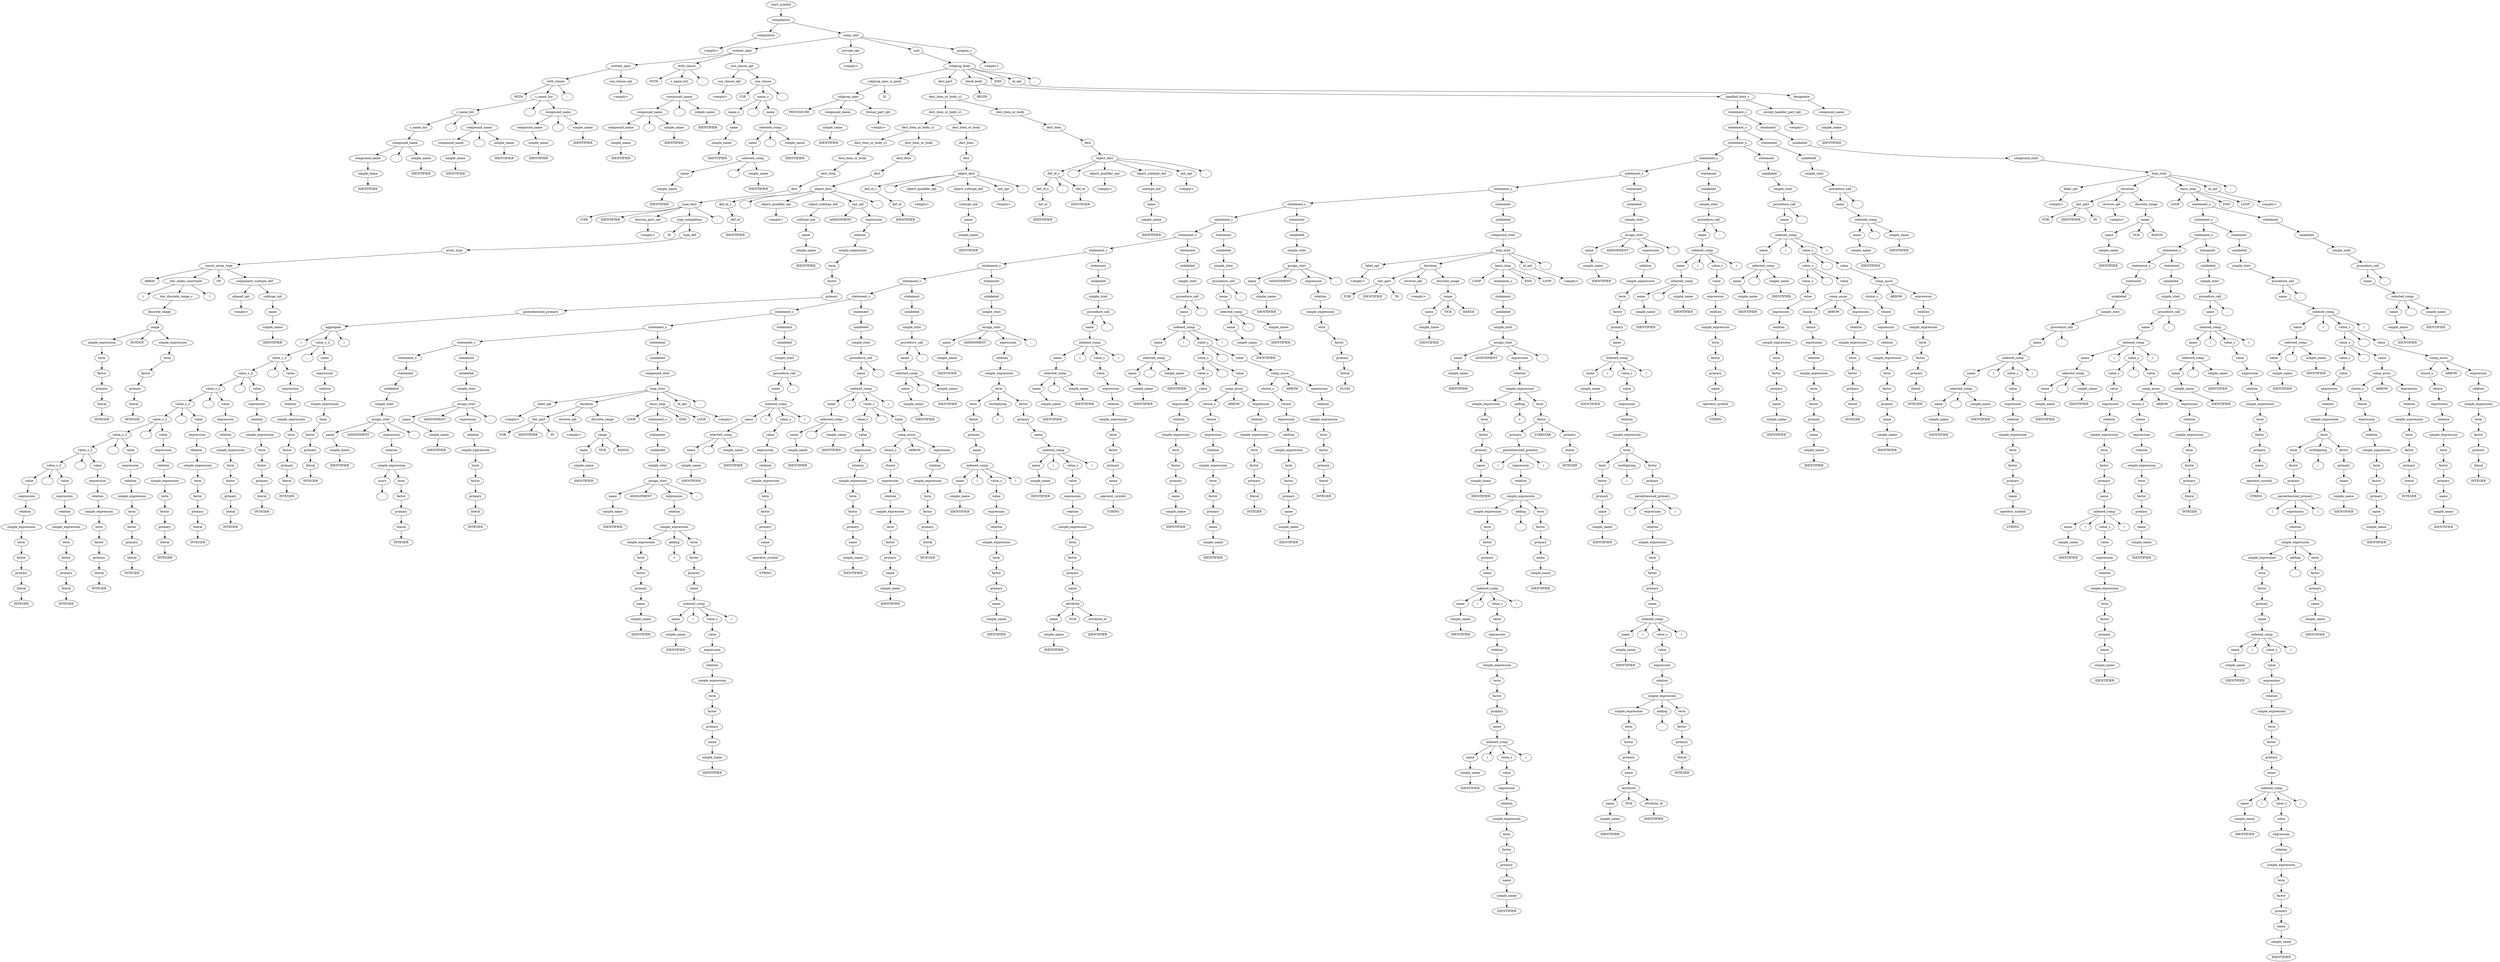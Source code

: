 digraph Parse_tree {
	start_symbol0[ label ="start_symbol"];
	compilation0[ label ="compilation"];
	start_symbol0->compilation0;
	compilation0[ label ="compilation"];
	compilation1[ label ="compilation"];
	compilation0->compilation1;
	comp_unit0[ label ="comp_unit"];
	compilation0->comp_unit0;
	comp_unit0[ label ="comp_unit"];
	context_spec0[ label ="context_spec"];
	comp_unit0->context_spec0;
	private_opt0[ label ="private_opt"];
	comp_unit0->private_opt0;
	unit0[ label ="unit"];
	comp_unit0->unit0;
	pragma_s0[ label ="pragma_s"];
	comp_unit0->pragma_s0;
	pragma_s0[ label ="pragma_s"];
	empty0[ label ="<empty>"];
	pragma_s0->empty0;
	unit0[ label ="unit"];
	subprog_body0[ label ="subprog_body"];
	unit0->subprog_body0;
	subprog_body0[ label ="subprog_body"];
	subprog_spec_is_push0[ label ="subprog_spec_is_push"];
	subprog_body0->subprog_spec_is_push0;
	decl_part0[ label ="decl_part"];
	subprog_body0->decl_part0;
	block_body0[ label ="block_body"];
	subprog_body0->block_body0;
	END0[ label ="END"];
	subprog_body0->END0;
	id_opt0[ label ="id_opt"];
	subprog_body0->id_opt0;
	semi_colon0[ label =";"];
	subprog_body0->semi_colon0;
	id_opt0[ label ="id_opt"];
	designator0[ label ="designator"];
	id_opt0->designator0;
	designator0[ label ="designator"];
	compound_name0[ label ="compound_name"];
	designator0->compound_name0;
	compound_name0[ label ="compound_name"];
	simple_name0[ label ="simple_name"];
	compound_name0->simple_name0;
	simple_name0[ label ="simple_name"];
	IDENTIFIER0[ label ="IDENTIFIER"];
	simple_name0->IDENTIFIER0;
	block_body0[ label ="block_body"];
	BEGIN0[ label ="BEGIN"];
	block_body0->BEGIN0;
	handled_stmt_s0[ label ="handled_stmt_s"];
	block_body0->handled_stmt_s0;
	handled_stmt_s0[ label ="handled_stmt_s"];
	statement_s0[ label ="statement_s"];
	handled_stmt_s0->statement_s0;
	except_handler_part_opt0[ label ="except_handler_part_opt"];
	handled_stmt_s0->except_handler_part_opt0;
	except_handler_part_opt0[ label ="except_handler_part_opt"];
	empty1[ label ="<empty>"];
	except_handler_part_opt0->empty1;
	statement_s0[ label ="statement_s"];
	statement_s1[ label ="statement_s"];
	statement_s0->statement_s1;
	statement0[ label ="statement"];
	statement_s0->statement0;
	statement0[ label ="statement"];
	unlabeled0[ label ="unlabeled"];
	statement0->unlabeled0;
	unlabeled0[ label ="unlabeled"];
	compound_stmt0[ label ="compound_stmt"];
	unlabeled0->compound_stmt0;
	compound_stmt0[ label ="compound_stmt"];
	loop_stmt0[ label ="loop_stmt"];
	compound_stmt0->loop_stmt0;
	loop_stmt0[ label ="loop_stmt"];
	label_opt0[ label ="label_opt"];
	loop_stmt0->label_opt0;
	iteration0[ label ="iteration"];
	loop_stmt0->iteration0;
	basic_loop0[ label ="basic_loop"];
	loop_stmt0->basic_loop0;
	id_opt1[ label ="id_opt"];
	loop_stmt0->id_opt1;
	semi_colon1[ label =";"];
	loop_stmt0->semi_colon1;
	id_opt1[ label ="id_opt"];
	empty2[ label ="<empty>"];
	id_opt1->empty2;
	basic_loop0[ label ="basic_loop"];
	LOOP0[ label ="LOOP"];
	basic_loop0->LOOP0;
	statement_s2[ label ="statement_s"];
	basic_loop0->statement_s2;
	END1[ label ="END"];
	basic_loop0->END1;
	LOOP1[ label ="LOOP"];
	basic_loop0->LOOP1;
	statement_s2[ label ="statement_s"];
	statement_s3[ label ="statement_s"];
	statement_s2->statement_s3;
	statement1[ label ="statement"];
	statement_s2->statement1;
	statement1[ label ="statement"];
	unlabeled1[ label ="unlabeled"];
	statement1->unlabeled1;
	unlabeled1[ label ="unlabeled"];
	simple_stmt0[ label ="simple_stmt"];
	unlabeled1->simple_stmt0;
	simple_stmt0[ label ="simple_stmt"];
	procedure_call0[ label ="procedure_call"];
	simple_stmt0->procedure_call0;
	procedure_call0[ label ="procedure_call"];
	name0[ label ="name"];
	procedure_call0->name0;
	semi_colon2[ label =";"];
	procedure_call0->semi_colon2;
	name0[ label ="name"];
	selected_comp0[ label ="selected_comp"];
	name0->selected_comp0;
	selected_comp0[ label ="selected_comp"];
	name1[ label ="name"];
	selected_comp0->name1;
	dot0[ label ="."];
	selected_comp0->dot0;
	simple_name1[ label ="simple_name"];
	selected_comp0->simple_name1;
	simple_name1[ label ="simple_name"];
	IDENTIFIER1[ label ="IDENTIFIER"];
	simple_name1->IDENTIFIER1;
	name1[ label ="name"];
	simple_name2[ label ="simple_name"];
	name1->simple_name2;
	simple_name2[ label ="simple_name"];
	IDENTIFIER2[ label ="IDENTIFIER"];
	simple_name2->IDENTIFIER2;
	statement_s3[ label ="statement_s"];
	statement_s4[ label ="statement_s"];
	statement_s3->statement_s4;
	statement2[ label ="statement"];
	statement_s3->statement2;
	statement2[ label ="statement"];
	unlabeled2[ label ="unlabeled"];
	statement2->unlabeled2;
	unlabeled2[ label ="unlabeled"];
	simple_stmt1[ label ="simple_stmt"];
	unlabeled2->simple_stmt1;
	simple_stmt1[ label ="simple_stmt"];
	procedure_call1[ label ="procedure_call"];
	simple_stmt1->procedure_call1;
	procedure_call1[ label ="procedure_call"];
	name2[ label ="name"];
	procedure_call1->name2;
	semi_colon3[ label =";"];
	procedure_call1->semi_colon3;
	name2[ label ="name"];
	indexed_comp0[ label ="indexed_comp"];
	name2->indexed_comp0;
	indexed_comp0[ label ="indexed_comp"];
	name3[ label ="name"];
	indexed_comp0->name3;
	open_bracket0[ label ="("];
	indexed_comp0->open_bracket0;
	value_s0[ label ="value_s"];
	indexed_comp0->value_s0;
	close_bracket0[ label =")"];
	indexed_comp0->close_bracket0;
	value_s0[ label ="value_s"];
	value_s1[ label ="value_s"];
	value_s0->value_s1;
	comma0[ label =","];
	value_s0->comma0;
	value0[ label ="value"];
	value_s0->value0;
	value0[ label ="value"];
	comp_assoc0[ label ="comp_assoc"];
	value0->comp_assoc0;
	comp_assoc0[ label ="comp_assoc"];
	choice_s0[ label ="choice_s"];
	comp_assoc0->choice_s0;
	ARROW0[ label ="ARROW"];
	comp_assoc0->ARROW0;
	expression0[ label ="expression"];
	comp_assoc0->expression0;
	expression0[ label ="expression"];
	relation0[ label ="relation"];
	expression0->relation0;
	relation0[ label ="relation"];
	simple_expression0[ label ="simple_expression"];
	relation0->simple_expression0;
	simple_expression0[ label ="simple_expression"];
	term0[ label ="term"];
	simple_expression0->term0;
	term0[ label ="term"];
	factor0[ label ="factor"];
	term0->factor0;
	factor0[ label ="factor"];
	primary0[ label ="primary"];
	factor0->primary0;
	primary0[ label ="primary"];
	literal0[ label ="literal"];
	primary0->literal0;
	literal0[ label ="literal"];
	INTEGER0[ label ="INTEGER"];
	literal0->INTEGER0;
	choice_s0[ label ="choice_s"];
	choice0[ label ="choice"];
	choice_s0->choice0;
	choice0[ label ="choice"];
	expression1[ label ="expression"];
	choice0->expression1;
	expression1[ label ="expression"];
	relation1[ label ="relation"];
	expression1->relation1;
	relation1[ label ="relation"];
	simple_expression1[ label ="simple_expression"];
	relation1->simple_expression1;
	simple_expression1[ label ="simple_expression"];
	term1[ label ="term"];
	simple_expression1->term1;
	term1[ label ="term"];
	factor1[ label ="factor"];
	term1->factor1;
	factor1[ label ="factor"];
	primary1[ label ="primary"];
	factor1->primary1;
	primary1[ label ="primary"];
	name4[ label ="name"];
	primary1->name4;
	name4[ label ="name"];
	simple_name3[ label ="simple_name"];
	name4->simple_name3;
	simple_name3[ label ="simple_name"];
	IDENTIFIER3[ label ="IDENTIFIER"];
	simple_name3->IDENTIFIER3;
	value_s1[ label ="value_s"];
	value_s2[ label ="value_s"];
	value_s1->value_s2;
	comma1[ label =","];
	value_s1->comma1;
	value1[ label ="value"];
	value_s1->value1;
	value1[ label ="value"];
	comp_assoc1[ label ="comp_assoc"];
	value1->comp_assoc1;
	comp_assoc1[ label ="comp_assoc"];
	choice_s1[ label ="choice_s"];
	comp_assoc1->choice_s1;
	ARROW1[ label ="ARROW"];
	comp_assoc1->ARROW1;
	expression2[ label ="expression"];
	comp_assoc1->expression2;
	expression2[ label ="expression"];
	relation2[ label ="relation"];
	expression2->relation2;
	relation2[ label ="relation"];
	simple_expression2[ label ="simple_expression"];
	relation2->simple_expression2;
	simple_expression2[ label ="simple_expression"];
	term2[ label ="term"];
	simple_expression2->term2;
	term2[ label ="term"];
	factor2[ label ="factor"];
	term2->factor2;
	factor2[ label ="factor"];
	primary2[ label ="primary"];
	factor2->primary2;
	primary2[ label ="primary"];
	literal1[ label ="literal"];
	primary2->literal1;
	literal1[ label ="literal"];
	INTEGER1[ label ="INTEGER"];
	literal1->INTEGER1;
	choice_s1[ label ="choice_s"];
	choice1[ label ="choice"];
	choice_s1->choice1;
	choice1[ label ="choice"];
	expression3[ label ="expression"];
	choice1->expression3;
	expression3[ label ="expression"];
	relation3[ label ="relation"];
	expression3->relation3;
	relation3[ label ="relation"];
	simple_expression3[ label ="simple_expression"];
	relation3->simple_expression3;
	simple_expression3[ label ="simple_expression"];
	term3[ label ="term"];
	simple_expression3->term3;
	term3[ label ="term"];
	factor3[ label ="factor"];
	term3->factor3;
	factor3[ label ="factor"];
	primary3[ label ="primary"];
	factor3->primary3;
	primary3[ label ="primary"];
	name5[ label ="name"];
	primary3->name5;
	name5[ label ="name"];
	simple_name4[ label ="simple_name"];
	name5->simple_name4;
	simple_name4[ label ="simple_name"];
	IDENTIFIER4[ label ="IDENTIFIER"];
	simple_name4->IDENTIFIER4;
	value_s2[ label ="value_s"];
	value2[ label ="value"];
	value_s2->value2;
	value2[ label ="value"];
	expression4[ label ="expression"];
	value2->expression4;
	expression4[ label ="expression"];
	relation4[ label ="relation"];
	expression4->relation4;
	relation4[ label ="relation"];
	simple_expression4[ label ="simple_expression"];
	relation4->simple_expression4;
	simple_expression4[ label ="simple_expression"];
	term4[ label ="term"];
	simple_expression4->term4;
	term4[ label ="term"];
	term5[ label ="term"];
	term4->term5;
	multiplying0[ label ="multiplying"];
	term4->multiplying0;
	factor4[ label ="factor"];
	term4->factor4;
	factor4[ label ="factor"];
	primary4[ label ="primary"];
	factor4->primary4;
	primary4[ label ="primary"];
	name6[ label ="name"];
	primary4->name6;
	name6[ label ="name"];
	simple_name5[ label ="simple_name"];
	name6->simple_name5;
	simple_name5[ label ="simple_name"];
	IDENTIFIER5[ label ="IDENTIFIER"];
	simple_name5->IDENTIFIER5;
	multiplying0[ label ="multiplying"];
	forward_slash0[ label ="/"];
	multiplying0->forward_slash0;
	term5[ label ="term"];
	factor5[ label ="factor"];
	term5->factor5;
	factor5[ label ="factor"];
	primary5[ label ="primary"];
	factor5->primary5;
	primary5[ label ="primary"];
	parenthesized_primary0[ label ="parenthesized_primary"];
	primary5->parenthesized_primary0;
	parenthesized_primary0[ label ="parenthesized_primary"];
	open_bracket1[ label ="("];
	parenthesized_primary0->open_bracket1;
	expression5[ label ="expression"];
	parenthesized_primary0->expression5;
	close_bracket1[ label =")"];
	parenthesized_primary0->close_bracket1;
	expression5[ label ="expression"];
	relation5[ label ="relation"];
	expression5->relation5;
	relation5[ label ="relation"];
	simple_expression5[ label ="simple_expression"];
	relation5->simple_expression5;
	simple_expression5[ label ="simple_expression"];
	simple_expression6[ label ="simple_expression"];
	simple_expression5->simple_expression6;
	adding0[ label ="adding"];
	simple_expression5->adding0;
	term6[ label ="term"];
	simple_expression5->term6;
	term6[ label ="term"];
	factor6[ label ="factor"];
	term6->factor6;
	factor6[ label ="factor"];
	primary6[ label ="primary"];
	factor6->primary6;
	primary6[ label ="primary"];
	name7[ label ="name"];
	primary6->name7;
	name7[ label ="name"];
	simple_name6[ label ="simple_name"];
	name7->simple_name6;
	simple_name6[ label ="simple_name"];
	IDENTIFIER6[ label ="IDENTIFIER"];
	simple_name6->IDENTIFIER6;
	adding0[ label ="adding"];
	hyphen0[ label ="-"];
	adding0->hyphen0;
	simple_expression6[ label ="simple_expression"];
	term7[ label ="term"];
	simple_expression6->term7;
	term7[ label ="term"];
	factor7[ label ="factor"];
	term7->factor7;
	factor7[ label ="factor"];
	primary7[ label ="primary"];
	factor7->primary7;
	primary7[ label ="primary"];
	name8[ label ="name"];
	primary7->name8;
	name8[ label ="name"];
	indexed_comp1[ label ="indexed_comp"];
	name8->indexed_comp1;
	indexed_comp1[ label ="indexed_comp"];
	name9[ label ="name"];
	indexed_comp1->name9;
	open_bracket2[ label ="("];
	indexed_comp1->open_bracket2;
	value_s3[ label ="value_s"];
	indexed_comp1->value_s3;
	close_bracket2[ label =")"];
	indexed_comp1->close_bracket2;
	value_s3[ label ="value_s"];
	value3[ label ="value"];
	value_s3->value3;
	value3[ label ="value"];
	expression6[ label ="expression"];
	value3->expression6;
	expression6[ label ="expression"];
	relation6[ label ="relation"];
	expression6->relation6;
	relation6[ label ="relation"];
	simple_expression7[ label ="simple_expression"];
	relation6->simple_expression7;
	simple_expression7[ label ="simple_expression"];
	term8[ label ="term"];
	simple_expression7->term8;
	term8[ label ="term"];
	factor8[ label ="factor"];
	term8->factor8;
	factor8[ label ="factor"];
	primary8[ label ="primary"];
	factor8->primary8;
	primary8[ label ="primary"];
	name10[ label ="name"];
	primary8->name10;
	name10[ label ="name"];
	indexed_comp2[ label ="indexed_comp"];
	name10->indexed_comp2;
	indexed_comp2[ label ="indexed_comp"];
	name11[ label ="name"];
	indexed_comp2->name11;
	open_bracket3[ label ="("];
	indexed_comp2->open_bracket3;
	value_s4[ label ="value_s"];
	indexed_comp2->value_s4;
	close_bracket3[ label =")"];
	indexed_comp2->close_bracket3;
	value_s4[ label ="value_s"];
	value4[ label ="value"];
	value_s4->value4;
	value4[ label ="value"];
	expression7[ label ="expression"];
	value4->expression7;
	expression7[ label ="expression"];
	relation7[ label ="relation"];
	expression7->relation7;
	relation7[ label ="relation"];
	simple_expression8[ label ="simple_expression"];
	relation7->simple_expression8;
	simple_expression8[ label ="simple_expression"];
	term9[ label ="term"];
	simple_expression8->term9;
	term9[ label ="term"];
	factor9[ label ="factor"];
	term9->factor9;
	factor9[ label ="factor"];
	primary9[ label ="primary"];
	factor9->primary9;
	primary9[ label ="primary"];
	name12[ label ="name"];
	primary9->name12;
	name12[ label ="name"];
	simple_name7[ label ="simple_name"];
	name12->simple_name7;
	simple_name7[ label ="simple_name"];
	IDENTIFIER7[ label ="IDENTIFIER"];
	simple_name7->IDENTIFIER7;
	name11[ label ="name"];
	simple_name8[ label ="simple_name"];
	name11->simple_name8;
	simple_name8[ label ="simple_name"];
	IDENTIFIER8[ label ="IDENTIFIER"];
	simple_name8->IDENTIFIER8;
	name9[ label ="name"];
	simple_name9[ label ="simple_name"];
	name9->simple_name9;
	simple_name9[ label ="simple_name"];
	IDENTIFIER9[ label ="IDENTIFIER"];
	simple_name9->IDENTIFIER9;
	name3[ label ="name"];
	selected_comp1[ label ="selected_comp"];
	name3->selected_comp1;
	selected_comp1[ label ="selected_comp"];
	name13[ label ="name"];
	selected_comp1->name13;
	dot1[ label ="."];
	selected_comp1->dot1;
	simple_name10[ label ="simple_name"];
	selected_comp1->simple_name10;
	simple_name10[ label ="simple_name"];
	IDENTIFIER10[ label ="IDENTIFIER"];
	simple_name10->IDENTIFIER10;
	name13[ label ="name"];
	simple_name11[ label ="simple_name"];
	name13->simple_name11;
	simple_name11[ label ="simple_name"];
	IDENTIFIER11[ label ="IDENTIFIER"];
	simple_name11->IDENTIFIER11;
	statement_s4[ label ="statement_s"];
	statement_s5[ label ="statement_s"];
	statement_s4->statement_s5;
	statement3[ label ="statement"];
	statement_s4->statement3;
	statement3[ label ="statement"];
	unlabeled3[ label ="unlabeled"];
	statement3->unlabeled3;
	unlabeled3[ label ="unlabeled"];
	simple_stmt2[ label ="simple_stmt"];
	unlabeled3->simple_stmt2;
	simple_stmt2[ label ="simple_stmt"];
	procedure_call2[ label ="procedure_call"];
	simple_stmt2->procedure_call2;
	procedure_call2[ label ="procedure_call"];
	name14[ label ="name"];
	procedure_call2->name14;
	semi_colon4[ label =";"];
	procedure_call2->semi_colon4;
	name14[ label ="name"];
	indexed_comp3[ label ="indexed_comp"];
	name14->indexed_comp3;
	indexed_comp3[ label ="indexed_comp"];
	name15[ label ="name"];
	indexed_comp3->name15;
	open_bracket4[ label ="("];
	indexed_comp3->open_bracket4;
	value_s5[ label ="value_s"];
	indexed_comp3->value_s5;
	close_bracket4[ label =")"];
	indexed_comp3->close_bracket4;
	value_s5[ label ="value_s"];
	value5[ label ="value"];
	value_s5->value5;
	value5[ label ="value"];
	expression8[ label ="expression"];
	value5->expression8;
	expression8[ label ="expression"];
	relation8[ label ="relation"];
	expression8->relation8;
	relation8[ label ="relation"];
	simple_expression9[ label ="simple_expression"];
	relation8->simple_expression9;
	simple_expression9[ label ="simple_expression"];
	term10[ label ="term"];
	simple_expression9->term10;
	term10[ label ="term"];
	factor10[ label ="factor"];
	term10->factor10;
	factor10[ label ="factor"];
	primary10[ label ="primary"];
	factor10->primary10;
	primary10[ label ="primary"];
	name16[ label ="name"];
	primary10->name16;
	name16[ label ="name"];
	operator_symbol0[ label ="operator_symbol"];
	name16->operator_symbol0;
	operator_symbol0[ label ="operator_symbol"];
	STRING0[ label ="STRING"];
	operator_symbol0->STRING0;
	name15[ label ="name"];
	selected_comp2[ label ="selected_comp"];
	name15->selected_comp2;
	selected_comp2[ label ="selected_comp"];
	name17[ label ="name"];
	selected_comp2->name17;
	dot2[ label ="."];
	selected_comp2->dot2;
	simple_name12[ label ="simple_name"];
	selected_comp2->simple_name12;
	simple_name12[ label ="simple_name"];
	IDENTIFIER12[ label ="IDENTIFIER"];
	simple_name12->IDENTIFIER12;
	name17[ label ="name"];
	simple_name13[ label ="simple_name"];
	name17->simple_name13;
	simple_name13[ label ="simple_name"];
	IDENTIFIER13[ label ="IDENTIFIER"];
	simple_name13->IDENTIFIER13;
	statement_s5[ label ="statement_s"];
	statement_s6[ label ="statement_s"];
	statement_s5->statement_s6;
	statement4[ label ="statement"];
	statement_s5->statement4;
	statement4[ label ="statement"];
	unlabeled4[ label ="unlabeled"];
	statement4->unlabeled4;
	unlabeled4[ label ="unlabeled"];
	simple_stmt3[ label ="simple_stmt"];
	unlabeled4->simple_stmt3;
	simple_stmt3[ label ="simple_stmt"];
	procedure_call3[ label ="procedure_call"];
	simple_stmt3->procedure_call3;
	procedure_call3[ label ="procedure_call"];
	name18[ label ="name"];
	procedure_call3->name18;
	semi_colon5[ label =";"];
	procedure_call3->semi_colon5;
	name18[ label ="name"];
	indexed_comp4[ label ="indexed_comp"];
	name18->indexed_comp4;
	indexed_comp4[ label ="indexed_comp"];
	name19[ label ="name"];
	indexed_comp4->name19;
	open_bracket5[ label ="("];
	indexed_comp4->open_bracket5;
	value_s6[ label ="value_s"];
	indexed_comp4->value_s6;
	close_bracket5[ label =")"];
	indexed_comp4->close_bracket5;
	value_s6[ label ="value_s"];
	value_s7[ label ="value_s"];
	value_s6->value_s7;
	comma2[ label =","];
	value_s6->comma2;
	value6[ label ="value"];
	value_s6->value6;
	value6[ label ="value"];
	comp_assoc2[ label ="comp_assoc"];
	value6->comp_assoc2;
	comp_assoc2[ label ="comp_assoc"];
	choice_s2[ label ="choice_s"];
	comp_assoc2->choice_s2;
	ARROW2[ label ="ARROW"];
	comp_assoc2->ARROW2;
	expression9[ label ="expression"];
	comp_assoc2->expression9;
	expression9[ label ="expression"];
	relation9[ label ="relation"];
	expression9->relation9;
	relation9[ label ="relation"];
	simple_expression10[ label ="simple_expression"];
	relation9->simple_expression10;
	simple_expression10[ label ="simple_expression"];
	term11[ label ="term"];
	simple_expression10->term11;
	term11[ label ="term"];
	factor11[ label ="factor"];
	term11->factor11;
	factor11[ label ="factor"];
	primary11[ label ="primary"];
	factor11->primary11;
	primary11[ label ="primary"];
	literal2[ label ="literal"];
	primary11->literal2;
	literal2[ label ="literal"];
	INTEGER2[ label ="INTEGER"];
	literal2->INTEGER2;
	choice_s2[ label ="choice_s"];
	choice2[ label ="choice"];
	choice_s2->choice2;
	choice2[ label ="choice"];
	expression10[ label ="expression"];
	choice2->expression10;
	expression10[ label ="expression"];
	relation10[ label ="relation"];
	expression10->relation10;
	relation10[ label ="relation"];
	simple_expression11[ label ="simple_expression"];
	relation10->simple_expression11;
	simple_expression11[ label ="simple_expression"];
	term12[ label ="term"];
	simple_expression11->term12;
	term12[ label ="term"];
	factor12[ label ="factor"];
	term12->factor12;
	factor12[ label ="factor"];
	primary12[ label ="primary"];
	factor12->primary12;
	primary12[ label ="primary"];
	name20[ label ="name"];
	primary12->name20;
	name20[ label ="name"];
	simple_name14[ label ="simple_name"];
	name20->simple_name14;
	simple_name14[ label ="simple_name"];
	IDENTIFIER14[ label ="IDENTIFIER"];
	simple_name14->IDENTIFIER14;
	value_s7[ label ="value_s"];
	value7[ label ="value"];
	value_s7->value7;
	value7[ label ="value"];
	expression11[ label ="expression"];
	value7->expression11;
	expression11[ label ="expression"];
	relation11[ label ="relation"];
	expression11->relation11;
	relation11[ label ="relation"];
	simple_expression12[ label ="simple_expression"];
	relation11->simple_expression12;
	simple_expression12[ label ="simple_expression"];
	term13[ label ="term"];
	simple_expression12->term13;
	term13[ label ="term"];
	factor13[ label ="factor"];
	term13->factor13;
	factor13[ label ="factor"];
	primary13[ label ="primary"];
	factor13->primary13;
	primary13[ label ="primary"];
	name21[ label ="name"];
	primary13->name21;
	name21[ label ="name"];
	indexed_comp5[ label ="indexed_comp"];
	name21->indexed_comp5;
	indexed_comp5[ label ="indexed_comp"];
	name22[ label ="name"];
	indexed_comp5->name22;
	open_bracket6[ label ="("];
	indexed_comp5->open_bracket6;
	value_s8[ label ="value_s"];
	indexed_comp5->value_s8;
	close_bracket6[ label =")"];
	indexed_comp5->close_bracket6;
	value_s8[ label ="value_s"];
	value8[ label ="value"];
	value_s8->value8;
	value8[ label ="value"];
	expression12[ label ="expression"];
	value8->expression12;
	expression12[ label ="expression"];
	relation12[ label ="relation"];
	expression12->relation12;
	relation12[ label ="relation"];
	simple_expression13[ label ="simple_expression"];
	relation12->simple_expression13;
	simple_expression13[ label ="simple_expression"];
	term14[ label ="term"];
	simple_expression13->term14;
	term14[ label ="term"];
	factor14[ label ="factor"];
	term14->factor14;
	factor14[ label ="factor"];
	primary14[ label ="primary"];
	factor14->primary14;
	primary14[ label ="primary"];
	name23[ label ="name"];
	primary14->name23;
	name23[ label ="name"];
	simple_name15[ label ="simple_name"];
	name23->simple_name15;
	simple_name15[ label ="simple_name"];
	IDENTIFIER15[ label ="IDENTIFIER"];
	simple_name15->IDENTIFIER15;
	name22[ label ="name"];
	simple_name16[ label ="simple_name"];
	name22->simple_name16;
	simple_name16[ label ="simple_name"];
	IDENTIFIER16[ label ="IDENTIFIER"];
	simple_name16->IDENTIFIER16;
	name19[ label ="name"];
	selected_comp3[ label ="selected_comp"];
	name19->selected_comp3;
	selected_comp3[ label ="selected_comp"];
	name24[ label ="name"];
	selected_comp3->name24;
	dot3[ label ="."];
	selected_comp3->dot3;
	simple_name17[ label ="simple_name"];
	selected_comp3->simple_name17;
	simple_name17[ label ="simple_name"];
	IDENTIFIER17[ label ="IDENTIFIER"];
	simple_name17->IDENTIFIER17;
	name24[ label ="name"];
	simple_name18[ label ="simple_name"];
	name24->simple_name18;
	simple_name18[ label ="simple_name"];
	IDENTIFIER18[ label ="IDENTIFIER"];
	simple_name18->IDENTIFIER18;
	statement_s6[ label ="statement_s"];
	statement5[ label ="statement"];
	statement_s6->statement5;
	statement5[ label ="statement"];
	unlabeled5[ label ="unlabeled"];
	statement5->unlabeled5;
	unlabeled5[ label ="unlabeled"];
	simple_stmt4[ label ="simple_stmt"];
	unlabeled5->simple_stmt4;
	simple_stmt4[ label ="simple_stmt"];
	procedure_call4[ label ="procedure_call"];
	simple_stmt4->procedure_call4;
	procedure_call4[ label ="procedure_call"];
	name25[ label ="name"];
	procedure_call4->name25;
	semi_colon6[ label =";"];
	procedure_call4->semi_colon6;
	name25[ label ="name"];
	indexed_comp6[ label ="indexed_comp"];
	name25->indexed_comp6;
	indexed_comp6[ label ="indexed_comp"];
	name26[ label ="name"];
	indexed_comp6->name26;
	open_bracket7[ label ="("];
	indexed_comp6->open_bracket7;
	value_s9[ label ="value_s"];
	indexed_comp6->value_s9;
	close_bracket7[ label =")"];
	indexed_comp6->close_bracket7;
	value_s9[ label ="value_s"];
	value9[ label ="value"];
	value_s9->value9;
	value9[ label ="value"];
	expression13[ label ="expression"];
	value9->expression13;
	expression13[ label ="expression"];
	relation13[ label ="relation"];
	expression13->relation13;
	relation13[ label ="relation"];
	simple_expression14[ label ="simple_expression"];
	relation13->simple_expression14;
	simple_expression14[ label ="simple_expression"];
	term15[ label ="term"];
	simple_expression14->term15;
	term15[ label ="term"];
	factor15[ label ="factor"];
	term15->factor15;
	factor15[ label ="factor"];
	primary15[ label ="primary"];
	factor15->primary15;
	primary15[ label ="primary"];
	name27[ label ="name"];
	primary15->name27;
	name27[ label ="name"];
	operator_symbol1[ label ="operator_symbol"];
	name27->operator_symbol1;
	operator_symbol1[ label ="operator_symbol"];
	STRING1[ label ="STRING"];
	operator_symbol1->STRING1;
	name26[ label ="name"];
	selected_comp4[ label ="selected_comp"];
	name26->selected_comp4;
	selected_comp4[ label ="selected_comp"];
	name28[ label ="name"];
	selected_comp4->name28;
	dot4[ label ="."];
	selected_comp4->dot4;
	simple_name19[ label ="simple_name"];
	selected_comp4->simple_name19;
	simple_name19[ label ="simple_name"];
	IDENTIFIER19[ label ="IDENTIFIER"];
	simple_name19->IDENTIFIER19;
	name28[ label ="name"];
	simple_name20[ label ="simple_name"];
	name28->simple_name20;
	simple_name20[ label ="simple_name"];
	IDENTIFIER20[ label ="IDENTIFIER"];
	simple_name20->IDENTIFIER20;
	iteration0[ label ="iteration"];
	iter_part0[ label ="iter_part"];
	iteration0->iter_part0;
	reverse_opt0[ label ="reverse_opt"];
	iteration0->reverse_opt0;
	discrete_range0[ label ="discrete_range"];
	iteration0->discrete_range0;
	discrete_range0[ label ="discrete_range"];
	range0[ label ="range"];
	discrete_range0->range0;
	range0[ label ="range"];
	name29[ label ="name"];
	range0->name29;
	TICK0[ label ="TICK"];
	range0->TICK0;
	RANGE0[ label ="RANGE"];
	range0->RANGE0;
	name29[ label ="name"];
	simple_name21[ label ="simple_name"];
	name29->simple_name21;
	simple_name21[ label ="simple_name"];
	IDENTIFIER21[ label ="IDENTIFIER"];
	simple_name21->IDENTIFIER21;
	reverse_opt0[ label ="reverse_opt"];
	empty3[ label ="<empty>"];
	reverse_opt0->empty3;
	iter_part0[ label ="iter_part"];
	FOR0[ label ="FOR"];
	iter_part0->FOR0;
	IDENTIFIER22[ label ="IDENTIFIER"];
	iter_part0->IDENTIFIER22;
	IN0[ label ="IN"];
	iter_part0->IN0;
	label_opt0[ label ="label_opt"];
	empty4[ label ="<empty>"];
	label_opt0->empty4;
	statement_s1[ label ="statement_s"];
	statement_s7[ label ="statement_s"];
	statement_s1->statement_s7;
	statement6[ label ="statement"];
	statement_s1->statement6;
	statement6[ label ="statement"];
	unlabeled6[ label ="unlabeled"];
	statement6->unlabeled6;
	unlabeled6[ label ="unlabeled"];
	simple_stmt5[ label ="simple_stmt"];
	unlabeled6->simple_stmt5;
	simple_stmt5[ label ="simple_stmt"];
	procedure_call5[ label ="procedure_call"];
	simple_stmt5->procedure_call5;
	procedure_call5[ label ="procedure_call"];
	name30[ label ="name"];
	procedure_call5->name30;
	semi_colon7[ label =";"];
	procedure_call5->semi_colon7;
	name30[ label ="name"];
	selected_comp5[ label ="selected_comp"];
	name30->selected_comp5;
	selected_comp5[ label ="selected_comp"];
	name31[ label ="name"];
	selected_comp5->name31;
	dot5[ label ="."];
	selected_comp5->dot5;
	simple_name22[ label ="simple_name"];
	selected_comp5->simple_name22;
	simple_name22[ label ="simple_name"];
	IDENTIFIER23[ label ="IDENTIFIER"];
	simple_name22->IDENTIFIER23;
	name31[ label ="name"];
	simple_name23[ label ="simple_name"];
	name31->simple_name23;
	simple_name23[ label ="simple_name"];
	IDENTIFIER24[ label ="IDENTIFIER"];
	simple_name23->IDENTIFIER24;
	statement_s7[ label ="statement_s"];
	statement_s8[ label ="statement_s"];
	statement_s7->statement_s8;
	statement7[ label ="statement"];
	statement_s7->statement7;
	statement7[ label ="statement"];
	unlabeled7[ label ="unlabeled"];
	statement7->unlabeled7;
	unlabeled7[ label ="unlabeled"];
	simple_stmt6[ label ="simple_stmt"];
	unlabeled7->simple_stmt6;
	simple_stmt6[ label ="simple_stmt"];
	procedure_call6[ label ="procedure_call"];
	simple_stmt6->procedure_call6;
	procedure_call6[ label ="procedure_call"];
	name32[ label ="name"];
	procedure_call6->name32;
	semi_colon8[ label =";"];
	procedure_call6->semi_colon8;
	name32[ label ="name"];
	indexed_comp7[ label ="indexed_comp"];
	name32->indexed_comp7;
	indexed_comp7[ label ="indexed_comp"];
	name33[ label ="name"];
	indexed_comp7->name33;
	open_bracket8[ label ="("];
	indexed_comp7->open_bracket8;
	value_s10[ label ="value_s"];
	indexed_comp7->value_s10;
	close_bracket8[ label =")"];
	indexed_comp7->close_bracket8;
	value_s10[ label ="value_s"];
	value_s11[ label ="value_s"];
	value_s10->value_s11;
	comma3[ label =","];
	value_s10->comma3;
	value10[ label ="value"];
	value_s10->value10;
	value10[ label ="value"];
	comp_assoc3[ label ="comp_assoc"];
	value10->comp_assoc3;
	comp_assoc3[ label ="comp_assoc"];
	choice_s3[ label ="choice_s"];
	comp_assoc3->choice_s3;
	ARROW3[ label ="ARROW"];
	comp_assoc3->ARROW3;
	expression14[ label ="expression"];
	comp_assoc3->expression14;
	expression14[ label ="expression"];
	relation14[ label ="relation"];
	expression14->relation14;
	relation14[ label ="relation"];
	simple_expression15[ label ="simple_expression"];
	relation14->simple_expression15;
	simple_expression15[ label ="simple_expression"];
	term16[ label ="term"];
	simple_expression15->term16;
	term16[ label ="term"];
	factor16[ label ="factor"];
	term16->factor16;
	factor16[ label ="factor"];
	primary16[ label ="primary"];
	factor16->primary16;
	primary16[ label ="primary"];
	literal3[ label ="literal"];
	primary16->literal3;
	literal3[ label ="literal"];
	INTEGER3[ label ="INTEGER"];
	literal3->INTEGER3;
	choice_s3[ label ="choice_s"];
	choice3[ label ="choice"];
	choice_s3->choice3;
	choice3[ label ="choice"];
	expression15[ label ="expression"];
	choice3->expression15;
	expression15[ label ="expression"];
	relation15[ label ="relation"];
	expression15->relation15;
	relation15[ label ="relation"];
	simple_expression16[ label ="simple_expression"];
	relation15->simple_expression16;
	simple_expression16[ label ="simple_expression"];
	term17[ label ="term"];
	simple_expression16->term17;
	term17[ label ="term"];
	factor17[ label ="factor"];
	term17->factor17;
	factor17[ label ="factor"];
	primary17[ label ="primary"];
	factor17->primary17;
	primary17[ label ="primary"];
	name34[ label ="name"];
	primary17->name34;
	name34[ label ="name"];
	simple_name24[ label ="simple_name"];
	name34->simple_name24;
	simple_name24[ label ="simple_name"];
	IDENTIFIER25[ label ="IDENTIFIER"];
	simple_name24->IDENTIFIER25;
	value_s11[ label ="value_s"];
	value_s12[ label ="value_s"];
	value_s11->value_s12;
	comma4[ label =","];
	value_s11->comma4;
	value11[ label ="value"];
	value_s11->value11;
	value11[ label ="value"];
	comp_assoc4[ label ="comp_assoc"];
	value11->comp_assoc4;
	comp_assoc4[ label ="comp_assoc"];
	choice_s4[ label ="choice_s"];
	comp_assoc4->choice_s4;
	ARROW4[ label ="ARROW"];
	comp_assoc4->ARROW4;
	expression16[ label ="expression"];
	comp_assoc4->expression16;
	expression16[ label ="expression"];
	relation16[ label ="relation"];
	expression16->relation16;
	relation16[ label ="relation"];
	simple_expression17[ label ="simple_expression"];
	relation16->simple_expression17;
	simple_expression17[ label ="simple_expression"];
	term18[ label ="term"];
	simple_expression17->term18;
	term18[ label ="term"];
	factor18[ label ="factor"];
	term18->factor18;
	factor18[ label ="factor"];
	primary18[ label ="primary"];
	factor18->primary18;
	primary18[ label ="primary"];
	literal4[ label ="literal"];
	primary18->literal4;
	literal4[ label ="literal"];
	INTEGER4[ label ="INTEGER"];
	literal4->INTEGER4;
	choice_s4[ label ="choice_s"];
	choice4[ label ="choice"];
	choice_s4->choice4;
	choice4[ label ="choice"];
	expression17[ label ="expression"];
	choice4->expression17;
	expression17[ label ="expression"];
	relation17[ label ="relation"];
	expression17->relation17;
	relation17[ label ="relation"];
	simple_expression18[ label ="simple_expression"];
	relation17->simple_expression18;
	simple_expression18[ label ="simple_expression"];
	term19[ label ="term"];
	simple_expression18->term19;
	term19[ label ="term"];
	factor19[ label ="factor"];
	term19->factor19;
	factor19[ label ="factor"];
	primary19[ label ="primary"];
	factor19->primary19;
	primary19[ label ="primary"];
	name35[ label ="name"];
	primary19->name35;
	name35[ label ="name"];
	simple_name25[ label ="simple_name"];
	name35->simple_name25;
	simple_name25[ label ="simple_name"];
	IDENTIFIER26[ label ="IDENTIFIER"];
	simple_name25->IDENTIFIER26;
	value_s12[ label ="value_s"];
	value12[ label ="value"];
	value_s12->value12;
	value12[ label ="value"];
	expression18[ label ="expression"];
	value12->expression18;
	expression18[ label ="expression"];
	relation18[ label ="relation"];
	expression18->relation18;
	relation18[ label ="relation"];
	simple_expression19[ label ="simple_expression"];
	relation18->simple_expression19;
	simple_expression19[ label ="simple_expression"];
	term20[ label ="term"];
	simple_expression19->term20;
	term20[ label ="term"];
	factor20[ label ="factor"];
	term20->factor20;
	factor20[ label ="factor"];
	primary20[ label ="primary"];
	factor20->primary20;
	primary20[ label ="primary"];
	name36[ label ="name"];
	primary20->name36;
	name36[ label ="name"];
	simple_name26[ label ="simple_name"];
	name36->simple_name26;
	simple_name26[ label ="simple_name"];
	IDENTIFIER27[ label ="IDENTIFIER"];
	simple_name26->IDENTIFIER27;
	name33[ label ="name"];
	selected_comp6[ label ="selected_comp"];
	name33->selected_comp6;
	selected_comp6[ label ="selected_comp"];
	name37[ label ="name"];
	selected_comp6->name37;
	dot6[ label ="."];
	selected_comp6->dot6;
	simple_name27[ label ="simple_name"];
	selected_comp6->simple_name27;
	simple_name27[ label ="simple_name"];
	IDENTIFIER28[ label ="IDENTIFIER"];
	simple_name27->IDENTIFIER28;
	name37[ label ="name"];
	simple_name28[ label ="simple_name"];
	name37->simple_name28;
	simple_name28[ label ="simple_name"];
	IDENTIFIER29[ label ="IDENTIFIER"];
	simple_name28->IDENTIFIER29;
	statement_s8[ label ="statement_s"];
	statement_s9[ label ="statement_s"];
	statement_s8->statement_s9;
	statement8[ label ="statement"];
	statement_s8->statement8;
	statement8[ label ="statement"];
	unlabeled8[ label ="unlabeled"];
	statement8->unlabeled8;
	unlabeled8[ label ="unlabeled"];
	simple_stmt7[ label ="simple_stmt"];
	unlabeled8->simple_stmt7;
	simple_stmt7[ label ="simple_stmt"];
	procedure_call7[ label ="procedure_call"];
	simple_stmt7->procedure_call7;
	procedure_call7[ label ="procedure_call"];
	name38[ label ="name"];
	procedure_call7->name38;
	semi_colon9[ label =";"];
	procedure_call7->semi_colon9;
	name38[ label ="name"];
	indexed_comp8[ label ="indexed_comp"];
	name38->indexed_comp8;
	indexed_comp8[ label ="indexed_comp"];
	name39[ label ="name"];
	indexed_comp8->name39;
	open_bracket9[ label ="("];
	indexed_comp8->open_bracket9;
	value_s13[ label ="value_s"];
	indexed_comp8->value_s13;
	close_bracket9[ label =")"];
	indexed_comp8->close_bracket9;
	value_s13[ label ="value_s"];
	value13[ label ="value"];
	value_s13->value13;
	value13[ label ="value"];
	expression19[ label ="expression"];
	value13->expression19;
	expression19[ label ="expression"];
	relation19[ label ="relation"];
	expression19->relation19;
	relation19[ label ="relation"];
	simple_expression20[ label ="simple_expression"];
	relation19->simple_expression20;
	simple_expression20[ label ="simple_expression"];
	term21[ label ="term"];
	simple_expression20->term21;
	term21[ label ="term"];
	factor21[ label ="factor"];
	term21->factor21;
	factor21[ label ="factor"];
	primary21[ label ="primary"];
	factor21->primary21;
	primary21[ label ="primary"];
	name40[ label ="name"];
	primary21->name40;
	name40[ label ="name"];
	operator_symbol2[ label ="operator_symbol"];
	name40->operator_symbol2;
	operator_symbol2[ label ="operator_symbol"];
	STRING2[ label ="STRING"];
	operator_symbol2->STRING2;
	name39[ label ="name"];
	selected_comp7[ label ="selected_comp"];
	name39->selected_comp7;
	selected_comp7[ label ="selected_comp"];
	name41[ label ="name"];
	selected_comp7->name41;
	dot7[ label ="."];
	selected_comp7->dot7;
	simple_name29[ label ="simple_name"];
	selected_comp7->simple_name29;
	simple_name29[ label ="simple_name"];
	IDENTIFIER30[ label ="IDENTIFIER"];
	simple_name29->IDENTIFIER30;
	name41[ label ="name"];
	simple_name30[ label ="simple_name"];
	name41->simple_name30;
	simple_name30[ label ="simple_name"];
	IDENTIFIER31[ label ="IDENTIFIER"];
	simple_name30->IDENTIFIER31;
	statement_s9[ label ="statement_s"];
	statement_s10[ label ="statement_s"];
	statement_s9->statement_s10;
	statement9[ label ="statement"];
	statement_s9->statement9;
	statement9[ label ="statement"];
	unlabeled9[ label ="unlabeled"];
	statement9->unlabeled9;
	unlabeled9[ label ="unlabeled"];
	simple_stmt8[ label ="simple_stmt"];
	unlabeled9->simple_stmt8;
	simple_stmt8[ label ="simple_stmt"];
	assign_stmt0[ label ="assign_stmt"];
	simple_stmt8->assign_stmt0;
	assign_stmt0[ label ="assign_stmt"];
	name42[ label ="name"];
	assign_stmt0->name42;
	ASSIGNMENT0[ label ="ASSIGNMENT"];
	assign_stmt0->ASSIGNMENT0;
	expression20[ label ="expression"];
	assign_stmt0->expression20;
	semi_colon10[ label =";"];
	assign_stmt0->semi_colon10;
	expression20[ label ="expression"];
	relation20[ label ="relation"];
	expression20->relation20;
	relation20[ label ="relation"];
	simple_expression21[ label ="simple_expression"];
	relation20->simple_expression21;
	simple_expression21[ label ="simple_expression"];
	term22[ label ="term"];
	simple_expression21->term22;
	term22[ label ="term"];
	factor22[ label ="factor"];
	term22->factor22;
	factor22[ label ="factor"];
	primary22[ label ="primary"];
	factor22->primary22;
	primary22[ label ="primary"];
	name43[ label ="name"];
	primary22->name43;
	name43[ label ="name"];
	indexed_comp9[ label ="indexed_comp"];
	name43->indexed_comp9;
	indexed_comp9[ label ="indexed_comp"];
	name44[ label ="name"];
	indexed_comp9->name44;
	open_bracket10[ label ="("];
	indexed_comp9->open_bracket10;
	value_s14[ label ="value_s"];
	indexed_comp9->value_s14;
	close_bracket10[ label =")"];
	indexed_comp9->close_bracket10;
	value_s14[ label ="value_s"];
	value14[ label ="value"];
	value_s14->value14;
	value14[ label ="value"];
	expression21[ label ="expression"];
	value14->expression21;
	expression21[ label ="expression"];
	relation21[ label ="relation"];
	expression21->relation21;
	relation21[ label ="relation"];
	simple_expression22[ label ="simple_expression"];
	relation21->simple_expression22;
	simple_expression22[ label ="simple_expression"];
	term23[ label ="term"];
	simple_expression22->term23;
	term23[ label ="term"];
	term24[ label ="term"];
	term23->term24;
	multiplying1[ label ="multiplying"];
	term23->multiplying1;
	factor23[ label ="factor"];
	term23->factor23;
	factor23[ label ="factor"];
	primary23[ label ="primary"];
	factor23->primary23;
	primary23[ label ="primary"];
	parenthesized_primary1[ label ="parenthesized_primary"];
	primary23->parenthesized_primary1;
	parenthesized_primary1[ label ="parenthesized_primary"];
	open_bracket11[ label ="("];
	parenthesized_primary1->open_bracket11;
	expression22[ label ="expression"];
	parenthesized_primary1->expression22;
	close_bracket11[ label =")"];
	parenthesized_primary1->close_bracket11;
	expression22[ label ="expression"];
	relation22[ label ="relation"];
	expression22->relation22;
	relation22[ label ="relation"];
	simple_expression23[ label ="simple_expression"];
	relation22->simple_expression23;
	simple_expression23[ label ="simple_expression"];
	term25[ label ="term"];
	simple_expression23->term25;
	term25[ label ="term"];
	factor24[ label ="factor"];
	term25->factor24;
	factor24[ label ="factor"];
	primary24[ label ="primary"];
	factor24->primary24;
	primary24[ label ="primary"];
	name45[ label ="name"];
	primary24->name45;
	name45[ label ="name"];
	indexed_comp10[ label ="indexed_comp"];
	name45->indexed_comp10;
	indexed_comp10[ label ="indexed_comp"];
	name46[ label ="name"];
	indexed_comp10->name46;
	open_bracket12[ label ="("];
	indexed_comp10->open_bracket12;
	value_s15[ label ="value_s"];
	indexed_comp10->value_s15;
	close_bracket12[ label =")"];
	indexed_comp10->close_bracket12;
	value_s15[ label ="value_s"];
	value15[ label ="value"];
	value_s15->value15;
	value15[ label ="value"];
	expression23[ label ="expression"];
	value15->expression23;
	expression23[ label ="expression"];
	relation23[ label ="relation"];
	expression23->relation23;
	relation23[ label ="relation"];
	simple_expression24[ label ="simple_expression"];
	relation23->simple_expression24;
	simple_expression24[ label ="simple_expression"];
	simple_expression25[ label ="simple_expression"];
	simple_expression24->simple_expression25;
	adding1[ label ="adding"];
	simple_expression24->adding1;
	term26[ label ="term"];
	simple_expression24->term26;
	term26[ label ="term"];
	factor25[ label ="factor"];
	term26->factor25;
	factor25[ label ="factor"];
	primary25[ label ="primary"];
	factor25->primary25;
	primary25[ label ="primary"];
	literal5[ label ="literal"];
	primary25->literal5;
	literal5[ label ="literal"];
	INTEGER5[ label ="INTEGER"];
	literal5->INTEGER5;
	adding1[ label ="adding"];
	hyphen1[ label ="-"];
	adding1->hyphen1;
	simple_expression25[ label ="simple_expression"];
	term27[ label ="term"];
	simple_expression25->term27;
	term27[ label ="term"];
	factor26[ label ="factor"];
	term27->factor26;
	factor26[ label ="factor"];
	primary26[ label ="primary"];
	factor26->primary26;
	primary26[ label ="primary"];
	name47[ label ="name"];
	primary26->name47;
	name47[ label ="name"];
	attribute0[ label ="attribute"];
	name47->attribute0;
	attribute0[ label ="attribute"];
	name48[ label ="name"];
	attribute0->name48;
	TICK1[ label ="TICK"];
	attribute0->TICK1;
	attribute_id0[ label ="attribute_id"];
	attribute0->attribute_id0;
	attribute_id0[ label ="attribute_id"];
	IDENTIFIER32[ label ="IDENTIFIER"];
	attribute_id0->IDENTIFIER32;
	name48[ label ="name"];
	simple_name31[ label ="simple_name"];
	name48->simple_name31;
	simple_name31[ label ="simple_name"];
	IDENTIFIER33[ label ="IDENTIFIER"];
	simple_name31->IDENTIFIER33;
	name46[ label ="name"];
	simple_name32[ label ="simple_name"];
	name46->simple_name32;
	simple_name32[ label ="simple_name"];
	IDENTIFIER34[ label ="IDENTIFIER"];
	simple_name32->IDENTIFIER34;
	multiplying1[ label ="multiplying"];
	forward_slash1[ label ="/"];
	multiplying1->forward_slash1;
	term24[ label ="term"];
	factor27[ label ="factor"];
	term24->factor27;
	factor27[ label ="factor"];
	primary27[ label ="primary"];
	factor27->primary27;
	primary27[ label ="primary"];
	name49[ label ="name"];
	primary27->name49;
	name49[ label ="name"];
	simple_name33[ label ="simple_name"];
	name49->simple_name33;
	simple_name33[ label ="simple_name"];
	IDENTIFIER35[ label ="IDENTIFIER"];
	simple_name33->IDENTIFIER35;
	name44[ label ="name"];
	simple_name34[ label ="simple_name"];
	name44->simple_name34;
	simple_name34[ label ="simple_name"];
	IDENTIFIER36[ label ="IDENTIFIER"];
	simple_name34->IDENTIFIER36;
	name42[ label ="name"];
	simple_name35[ label ="simple_name"];
	name42->simple_name35;
	simple_name35[ label ="simple_name"];
	IDENTIFIER37[ label ="IDENTIFIER"];
	simple_name35->IDENTIFIER37;
	statement_s10[ label ="statement_s"];
	statement_s11[ label ="statement_s"];
	statement_s10->statement_s11;
	statement10[ label ="statement"];
	statement_s10->statement10;
	statement10[ label ="statement"];
	unlabeled10[ label ="unlabeled"];
	statement10->unlabeled10;
	unlabeled10[ label ="unlabeled"];
	compound_stmt1[ label ="compound_stmt"];
	unlabeled10->compound_stmt1;
	compound_stmt1[ label ="compound_stmt"];
	loop_stmt1[ label ="loop_stmt"];
	compound_stmt1->loop_stmt1;
	loop_stmt1[ label ="loop_stmt"];
	label_opt1[ label ="label_opt"];
	loop_stmt1->label_opt1;
	iteration1[ label ="iteration"];
	loop_stmt1->iteration1;
	basic_loop1[ label ="basic_loop"];
	loop_stmt1->basic_loop1;
	id_opt2[ label ="id_opt"];
	loop_stmt1->id_opt2;
	semi_colon11[ label =";"];
	loop_stmt1->semi_colon11;
	id_opt2[ label ="id_opt"];
	empty5[ label ="<empty>"];
	id_opt2->empty5;
	basic_loop1[ label ="basic_loop"];
	LOOP2[ label ="LOOP"];
	basic_loop1->LOOP2;
	statement_s12[ label ="statement_s"];
	basic_loop1->statement_s12;
	END2[ label ="END"];
	basic_loop1->END2;
	LOOP3[ label ="LOOP"];
	basic_loop1->LOOP3;
	statement_s12[ label ="statement_s"];
	statement11[ label ="statement"];
	statement_s12->statement11;
	statement11[ label ="statement"];
	unlabeled11[ label ="unlabeled"];
	statement11->unlabeled11;
	unlabeled11[ label ="unlabeled"];
	simple_stmt9[ label ="simple_stmt"];
	unlabeled11->simple_stmt9;
	simple_stmt9[ label ="simple_stmt"];
	assign_stmt1[ label ="assign_stmt"];
	simple_stmt9->assign_stmt1;
	assign_stmt1[ label ="assign_stmt"];
	name50[ label ="name"];
	assign_stmt1->name50;
	ASSIGNMENT1[ label ="ASSIGNMENT"];
	assign_stmt1->ASSIGNMENT1;
	expression24[ label ="expression"];
	assign_stmt1->expression24;
	semi_colon12[ label =";"];
	assign_stmt1->semi_colon12;
	expression24[ label ="expression"];
	relation24[ label ="relation"];
	expression24->relation24;
	relation24[ label ="relation"];
	simple_expression26[ label ="simple_expression"];
	relation24->simple_expression26;
	simple_expression26[ label ="simple_expression"];
	simple_expression27[ label ="simple_expression"];
	simple_expression26->simple_expression27;
	adding2[ label ="adding"];
	simple_expression26->adding2;
	term28[ label ="term"];
	simple_expression26->term28;
	term28[ label ="term"];
	factor28[ label ="factor"];
	term28->factor28;
	factor28[ label ="factor"];
	primary28[ label ="primary"];
	factor28->primary28;
	STARSTAR0[ label ="STARSTAR"];
	factor28->STARSTAR0;
	primary29[ label ="primary"];
	factor28->primary29;
	primary29[ label ="primary"];
	literal6[ label ="literal"];
	primary29->literal6;
	literal6[ label ="literal"];
	INTEGER6[ label ="INTEGER"];
	literal6->INTEGER6;
	primary28[ label ="primary"];
	parenthesized_primary2[ label ="parenthesized_primary"];
	primary28->parenthesized_primary2;
	parenthesized_primary2[ label ="parenthesized_primary"];
	open_bracket13[ label ="("];
	parenthesized_primary2->open_bracket13;
	expression25[ label ="expression"];
	parenthesized_primary2->expression25;
	close_bracket13[ label =")"];
	parenthesized_primary2->close_bracket13;
	expression25[ label ="expression"];
	relation25[ label ="relation"];
	expression25->relation25;
	relation25[ label ="relation"];
	simple_expression28[ label ="simple_expression"];
	relation25->simple_expression28;
	simple_expression28[ label ="simple_expression"];
	simple_expression29[ label ="simple_expression"];
	simple_expression28->simple_expression29;
	adding3[ label ="adding"];
	simple_expression28->adding3;
	term29[ label ="term"];
	simple_expression28->term29;
	term29[ label ="term"];
	factor29[ label ="factor"];
	term29->factor29;
	factor29[ label ="factor"];
	primary30[ label ="primary"];
	factor29->primary30;
	primary30[ label ="primary"];
	name51[ label ="name"];
	primary30->name51;
	name51[ label ="name"];
	simple_name36[ label ="simple_name"];
	name51->simple_name36;
	simple_name36[ label ="simple_name"];
	IDENTIFIER38[ label ="IDENTIFIER"];
	simple_name36->IDENTIFIER38;
	adding3[ label ="adding"];
	hyphen2[ label ="-"];
	adding3->hyphen2;
	simple_expression29[ label ="simple_expression"];
	term30[ label ="term"];
	simple_expression29->term30;
	term30[ label ="term"];
	factor30[ label ="factor"];
	term30->factor30;
	factor30[ label ="factor"];
	primary31[ label ="primary"];
	factor30->primary31;
	primary31[ label ="primary"];
	name52[ label ="name"];
	primary31->name52;
	name52[ label ="name"];
	indexed_comp11[ label ="indexed_comp"];
	name52->indexed_comp11;
	indexed_comp11[ label ="indexed_comp"];
	name53[ label ="name"];
	indexed_comp11->name53;
	open_bracket14[ label ="("];
	indexed_comp11->open_bracket14;
	value_s16[ label ="value_s"];
	indexed_comp11->value_s16;
	close_bracket14[ label =")"];
	indexed_comp11->close_bracket14;
	value_s16[ label ="value_s"];
	value16[ label ="value"];
	value_s16->value16;
	value16[ label ="value"];
	expression26[ label ="expression"];
	value16->expression26;
	expression26[ label ="expression"];
	relation26[ label ="relation"];
	expression26->relation26;
	relation26[ label ="relation"];
	simple_expression30[ label ="simple_expression"];
	relation26->simple_expression30;
	simple_expression30[ label ="simple_expression"];
	term31[ label ="term"];
	simple_expression30->term31;
	term31[ label ="term"];
	factor31[ label ="factor"];
	term31->factor31;
	factor31[ label ="factor"];
	primary32[ label ="primary"];
	factor31->primary32;
	primary32[ label ="primary"];
	name54[ label ="name"];
	primary32->name54;
	name54[ label ="name"];
	indexed_comp12[ label ="indexed_comp"];
	name54->indexed_comp12;
	indexed_comp12[ label ="indexed_comp"];
	name55[ label ="name"];
	indexed_comp12->name55;
	open_bracket15[ label ="("];
	indexed_comp12->open_bracket15;
	value_s17[ label ="value_s"];
	indexed_comp12->value_s17;
	close_bracket15[ label =")"];
	indexed_comp12->close_bracket15;
	value_s17[ label ="value_s"];
	value17[ label ="value"];
	value_s17->value17;
	value17[ label ="value"];
	expression27[ label ="expression"];
	value17->expression27;
	expression27[ label ="expression"];
	relation27[ label ="relation"];
	expression27->relation27;
	relation27[ label ="relation"];
	simple_expression31[ label ="simple_expression"];
	relation27->simple_expression31;
	simple_expression31[ label ="simple_expression"];
	term32[ label ="term"];
	simple_expression31->term32;
	term32[ label ="term"];
	factor32[ label ="factor"];
	term32->factor32;
	factor32[ label ="factor"];
	primary33[ label ="primary"];
	factor32->primary33;
	primary33[ label ="primary"];
	name56[ label ="name"];
	primary33->name56;
	name56[ label ="name"];
	simple_name37[ label ="simple_name"];
	name56->simple_name37;
	simple_name37[ label ="simple_name"];
	IDENTIFIER39[ label ="IDENTIFIER"];
	simple_name37->IDENTIFIER39;
	name55[ label ="name"];
	simple_name38[ label ="simple_name"];
	name55->simple_name38;
	simple_name38[ label ="simple_name"];
	IDENTIFIER40[ label ="IDENTIFIER"];
	simple_name38->IDENTIFIER40;
	name53[ label ="name"];
	simple_name39[ label ="simple_name"];
	name53->simple_name39;
	simple_name39[ label ="simple_name"];
	IDENTIFIER41[ label ="IDENTIFIER"];
	simple_name39->IDENTIFIER41;
	adding2[ label ="adding"];
	plus0[ label ="+"];
	adding2->plus0;
	simple_expression27[ label ="simple_expression"];
	term33[ label ="term"];
	simple_expression27->term33;
	term33[ label ="term"];
	factor33[ label ="factor"];
	term33->factor33;
	factor33[ label ="factor"];
	primary34[ label ="primary"];
	factor33->primary34;
	primary34[ label ="primary"];
	name57[ label ="name"];
	primary34->name57;
	name57[ label ="name"];
	simple_name40[ label ="simple_name"];
	name57->simple_name40;
	simple_name40[ label ="simple_name"];
	IDENTIFIER42[ label ="IDENTIFIER"];
	simple_name40->IDENTIFIER42;
	name50[ label ="name"];
	simple_name41[ label ="simple_name"];
	name50->simple_name41;
	simple_name41[ label ="simple_name"];
	IDENTIFIER43[ label ="IDENTIFIER"];
	simple_name41->IDENTIFIER43;
	iteration1[ label ="iteration"];
	iter_part1[ label ="iter_part"];
	iteration1->iter_part1;
	reverse_opt1[ label ="reverse_opt"];
	iteration1->reverse_opt1;
	discrete_range1[ label ="discrete_range"];
	iteration1->discrete_range1;
	discrete_range1[ label ="discrete_range"];
	range1[ label ="range"];
	discrete_range1->range1;
	range1[ label ="range"];
	name58[ label ="name"];
	range1->name58;
	TICK2[ label ="TICK"];
	range1->TICK2;
	RANGE1[ label ="RANGE"];
	range1->RANGE1;
	name58[ label ="name"];
	simple_name42[ label ="simple_name"];
	name58->simple_name42;
	simple_name42[ label ="simple_name"];
	IDENTIFIER44[ label ="IDENTIFIER"];
	simple_name42->IDENTIFIER44;
	reverse_opt1[ label ="reverse_opt"];
	empty6[ label ="<empty>"];
	reverse_opt1->empty6;
	iter_part1[ label ="iter_part"];
	FOR1[ label ="FOR"];
	iter_part1->FOR1;
	IDENTIFIER45[ label ="IDENTIFIER"];
	iter_part1->IDENTIFIER45;
	IN1[ label ="IN"];
	iter_part1->IN1;
	label_opt1[ label ="label_opt"];
	empty7[ label ="<empty>"];
	label_opt1->empty7;
	statement_s11[ label ="statement_s"];
	statement_s13[ label ="statement_s"];
	statement_s11->statement_s13;
	statement12[ label ="statement"];
	statement_s11->statement12;
	statement12[ label ="statement"];
	unlabeled12[ label ="unlabeled"];
	statement12->unlabeled12;
	unlabeled12[ label ="unlabeled"];
	simple_stmt10[ label ="simple_stmt"];
	unlabeled12->simple_stmt10;
	simple_stmt10[ label ="simple_stmt"];
	assign_stmt2[ label ="assign_stmt"];
	simple_stmt10->assign_stmt2;
	assign_stmt2[ label ="assign_stmt"];
	name59[ label ="name"];
	assign_stmt2->name59;
	ASSIGNMENT2[ label ="ASSIGNMENT"];
	assign_stmt2->ASSIGNMENT2;
	expression28[ label ="expression"];
	assign_stmt2->expression28;
	semi_colon13[ label =";"];
	assign_stmt2->semi_colon13;
	expression28[ label ="expression"];
	relation28[ label ="relation"];
	expression28->relation28;
	relation28[ label ="relation"];
	simple_expression32[ label ="simple_expression"];
	relation28->simple_expression32;
	simple_expression32[ label ="simple_expression"];
	term34[ label ="term"];
	simple_expression32->term34;
	term34[ label ="term"];
	factor34[ label ="factor"];
	term34->factor34;
	factor34[ label ="factor"];
	primary35[ label ="primary"];
	factor34->primary35;
	primary35[ label ="primary"];
	literal7[ label ="literal"];
	primary35->literal7;
	literal7[ label ="literal"];
	FLOAT0[ label ="FLOAT"];
	literal7->FLOAT0;
	name59[ label ="name"];
	simple_name43[ label ="simple_name"];
	name59->simple_name43;
	simple_name43[ label ="simple_name"];
	IDENTIFIER46[ label ="IDENTIFIER"];
	simple_name43->IDENTIFIER46;
	statement_s13[ label ="statement_s"];
	statement_s14[ label ="statement_s"];
	statement_s13->statement_s14;
	statement13[ label ="statement"];
	statement_s13->statement13;
	statement13[ label ="statement"];
	unlabeled13[ label ="unlabeled"];
	statement13->unlabeled13;
	unlabeled13[ label ="unlabeled"];
	simple_stmt11[ label ="simple_stmt"];
	unlabeled13->simple_stmt11;
	simple_stmt11[ label ="simple_stmt"];
	procedure_call8[ label ="procedure_call"];
	simple_stmt11->procedure_call8;
	procedure_call8[ label ="procedure_call"];
	name60[ label ="name"];
	procedure_call8->name60;
	semi_colon14[ label =";"];
	procedure_call8->semi_colon14;
	name60[ label ="name"];
	selected_comp8[ label ="selected_comp"];
	name60->selected_comp8;
	selected_comp8[ label ="selected_comp"];
	name61[ label ="name"];
	selected_comp8->name61;
	dot8[ label ="."];
	selected_comp8->dot8;
	simple_name44[ label ="simple_name"];
	selected_comp8->simple_name44;
	simple_name44[ label ="simple_name"];
	IDENTIFIER47[ label ="IDENTIFIER"];
	simple_name44->IDENTIFIER47;
	name61[ label ="name"];
	simple_name45[ label ="simple_name"];
	name61->simple_name45;
	simple_name45[ label ="simple_name"];
	IDENTIFIER48[ label ="IDENTIFIER"];
	simple_name45->IDENTIFIER48;
	statement_s14[ label ="statement_s"];
	statement_s15[ label ="statement_s"];
	statement_s14->statement_s15;
	statement14[ label ="statement"];
	statement_s14->statement14;
	statement14[ label ="statement"];
	unlabeled14[ label ="unlabeled"];
	statement14->unlabeled14;
	unlabeled14[ label ="unlabeled"];
	simple_stmt12[ label ="simple_stmt"];
	unlabeled14->simple_stmt12;
	simple_stmt12[ label ="simple_stmt"];
	procedure_call9[ label ="procedure_call"];
	simple_stmt12->procedure_call9;
	procedure_call9[ label ="procedure_call"];
	name62[ label ="name"];
	procedure_call9->name62;
	semi_colon15[ label =";"];
	procedure_call9->semi_colon15;
	name62[ label ="name"];
	indexed_comp13[ label ="indexed_comp"];
	name62->indexed_comp13;
	indexed_comp13[ label ="indexed_comp"];
	name63[ label ="name"];
	indexed_comp13->name63;
	open_bracket16[ label ="("];
	indexed_comp13->open_bracket16;
	value_s18[ label ="value_s"];
	indexed_comp13->value_s18;
	close_bracket16[ label =")"];
	indexed_comp13->close_bracket16;
	value_s18[ label ="value_s"];
	value_s19[ label ="value_s"];
	value_s18->value_s19;
	comma5[ label =","];
	value_s18->comma5;
	value18[ label ="value"];
	value_s18->value18;
	value18[ label ="value"];
	comp_assoc5[ label ="comp_assoc"];
	value18->comp_assoc5;
	comp_assoc5[ label ="comp_assoc"];
	choice_s5[ label ="choice_s"];
	comp_assoc5->choice_s5;
	ARROW5[ label ="ARROW"];
	comp_assoc5->ARROW5;
	expression29[ label ="expression"];
	comp_assoc5->expression29;
	expression29[ label ="expression"];
	relation29[ label ="relation"];
	expression29->relation29;
	relation29[ label ="relation"];
	simple_expression33[ label ="simple_expression"];
	relation29->simple_expression33;
	simple_expression33[ label ="simple_expression"];
	term35[ label ="term"];
	simple_expression33->term35;
	term35[ label ="term"];
	factor35[ label ="factor"];
	term35->factor35;
	factor35[ label ="factor"];
	primary36[ label ="primary"];
	factor35->primary36;
	primary36[ label ="primary"];
	literal8[ label ="literal"];
	primary36->literal8;
	literal8[ label ="literal"];
	INTEGER7[ label ="INTEGER"];
	literal8->INTEGER7;
	choice_s5[ label ="choice_s"];
	choice5[ label ="choice"];
	choice_s5->choice5;
	choice5[ label ="choice"];
	expression30[ label ="expression"];
	choice5->expression30;
	expression30[ label ="expression"];
	relation30[ label ="relation"];
	expression30->relation30;
	relation30[ label ="relation"];
	simple_expression34[ label ="simple_expression"];
	relation30->simple_expression34;
	simple_expression34[ label ="simple_expression"];
	term36[ label ="term"];
	simple_expression34->term36;
	term36[ label ="term"];
	factor36[ label ="factor"];
	term36->factor36;
	factor36[ label ="factor"];
	primary37[ label ="primary"];
	factor36->primary37;
	primary37[ label ="primary"];
	name64[ label ="name"];
	primary37->name64;
	name64[ label ="name"];
	simple_name46[ label ="simple_name"];
	name64->simple_name46;
	simple_name46[ label ="simple_name"];
	IDENTIFIER49[ label ="IDENTIFIER"];
	simple_name46->IDENTIFIER49;
	value_s19[ label ="value_s"];
	value_s20[ label ="value_s"];
	value_s19->value_s20;
	comma6[ label =","];
	value_s19->comma6;
	value19[ label ="value"];
	value_s19->value19;
	value19[ label ="value"];
	comp_assoc6[ label ="comp_assoc"];
	value19->comp_assoc6;
	comp_assoc6[ label ="comp_assoc"];
	choice_s6[ label ="choice_s"];
	comp_assoc6->choice_s6;
	ARROW6[ label ="ARROW"];
	comp_assoc6->ARROW6;
	expression31[ label ="expression"];
	comp_assoc6->expression31;
	expression31[ label ="expression"];
	relation31[ label ="relation"];
	expression31->relation31;
	relation31[ label ="relation"];
	simple_expression35[ label ="simple_expression"];
	relation31->simple_expression35;
	simple_expression35[ label ="simple_expression"];
	term37[ label ="term"];
	simple_expression35->term37;
	term37[ label ="term"];
	factor37[ label ="factor"];
	term37->factor37;
	factor37[ label ="factor"];
	primary38[ label ="primary"];
	factor37->primary38;
	primary38[ label ="primary"];
	literal9[ label ="literal"];
	primary38->literal9;
	literal9[ label ="literal"];
	INTEGER8[ label ="INTEGER"];
	literal9->INTEGER8;
	choice_s6[ label ="choice_s"];
	choice6[ label ="choice"];
	choice_s6->choice6;
	choice6[ label ="choice"];
	expression32[ label ="expression"];
	choice6->expression32;
	expression32[ label ="expression"];
	relation32[ label ="relation"];
	expression32->relation32;
	relation32[ label ="relation"];
	simple_expression36[ label ="simple_expression"];
	relation32->simple_expression36;
	simple_expression36[ label ="simple_expression"];
	term38[ label ="term"];
	simple_expression36->term38;
	term38[ label ="term"];
	factor38[ label ="factor"];
	term38->factor38;
	factor38[ label ="factor"];
	primary39[ label ="primary"];
	factor38->primary39;
	primary39[ label ="primary"];
	name65[ label ="name"];
	primary39->name65;
	name65[ label ="name"];
	simple_name47[ label ="simple_name"];
	name65->simple_name47;
	simple_name47[ label ="simple_name"];
	IDENTIFIER50[ label ="IDENTIFIER"];
	simple_name47->IDENTIFIER50;
	value_s20[ label ="value_s"];
	value20[ label ="value"];
	value_s20->value20;
	value20[ label ="value"];
	expression33[ label ="expression"];
	value20->expression33;
	expression33[ label ="expression"];
	relation33[ label ="relation"];
	expression33->relation33;
	relation33[ label ="relation"];
	simple_expression37[ label ="simple_expression"];
	relation33->simple_expression37;
	simple_expression37[ label ="simple_expression"];
	term39[ label ="term"];
	simple_expression37->term39;
	term39[ label ="term"];
	factor39[ label ="factor"];
	term39->factor39;
	factor39[ label ="factor"];
	primary40[ label ="primary"];
	factor39->primary40;
	primary40[ label ="primary"];
	name66[ label ="name"];
	primary40->name66;
	name66[ label ="name"];
	simple_name48[ label ="simple_name"];
	name66->simple_name48;
	simple_name48[ label ="simple_name"];
	IDENTIFIER51[ label ="IDENTIFIER"];
	simple_name48->IDENTIFIER51;
	name63[ label ="name"];
	selected_comp9[ label ="selected_comp"];
	name63->selected_comp9;
	selected_comp9[ label ="selected_comp"];
	name67[ label ="name"];
	selected_comp9->name67;
	dot9[ label ="."];
	selected_comp9->dot9;
	simple_name49[ label ="simple_name"];
	selected_comp9->simple_name49;
	simple_name49[ label ="simple_name"];
	IDENTIFIER52[ label ="IDENTIFIER"];
	simple_name49->IDENTIFIER52;
	name67[ label ="name"];
	simple_name50[ label ="simple_name"];
	name67->simple_name50;
	simple_name50[ label ="simple_name"];
	IDENTIFIER53[ label ="IDENTIFIER"];
	simple_name50->IDENTIFIER53;
	statement_s15[ label ="statement_s"];
	statement_s16[ label ="statement_s"];
	statement_s15->statement_s16;
	statement15[ label ="statement"];
	statement_s15->statement15;
	statement15[ label ="statement"];
	unlabeled15[ label ="unlabeled"];
	statement15->unlabeled15;
	unlabeled15[ label ="unlabeled"];
	simple_stmt13[ label ="simple_stmt"];
	unlabeled15->simple_stmt13;
	simple_stmt13[ label ="simple_stmt"];
	procedure_call10[ label ="procedure_call"];
	simple_stmt13->procedure_call10;
	procedure_call10[ label ="procedure_call"];
	name68[ label ="name"];
	procedure_call10->name68;
	semi_colon16[ label =";"];
	procedure_call10->semi_colon16;
	name68[ label ="name"];
	indexed_comp14[ label ="indexed_comp"];
	name68->indexed_comp14;
	indexed_comp14[ label ="indexed_comp"];
	name69[ label ="name"];
	indexed_comp14->name69;
	open_bracket17[ label ="("];
	indexed_comp14->open_bracket17;
	value_s21[ label ="value_s"];
	indexed_comp14->value_s21;
	close_bracket17[ label =")"];
	indexed_comp14->close_bracket17;
	value_s21[ label ="value_s"];
	value21[ label ="value"];
	value_s21->value21;
	value21[ label ="value"];
	expression34[ label ="expression"];
	value21->expression34;
	expression34[ label ="expression"];
	relation34[ label ="relation"];
	expression34->relation34;
	relation34[ label ="relation"];
	simple_expression38[ label ="simple_expression"];
	relation34->simple_expression38;
	simple_expression38[ label ="simple_expression"];
	term40[ label ="term"];
	simple_expression38->term40;
	term40[ label ="term"];
	factor40[ label ="factor"];
	term40->factor40;
	factor40[ label ="factor"];
	primary41[ label ="primary"];
	factor40->primary41;
	primary41[ label ="primary"];
	name70[ label ="name"];
	primary41->name70;
	name70[ label ="name"];
	operator_symbol3[ label ="operator_symbol"];
	name70->operator_symbol3;
	operator_symbol3[ label ="operator_symbol"];
	STRING3[ label ="STRING"];
	operator_symbol3->STRING3;
	name69[ label ="name"];
	selected_comp10[ label ="selected_comp"];
	name69->selected_comp10;
	selected_comp10[ label ="selected_comp"];
	name71[ label ="name"];
	selected_comp10->name71;
	dot10[ label ="."];
	selected_comp10->dot10;
	simple_name51[ label ="simple_name"];
	selected_comp10->simple_name51;
	simple_name51[ label ="simple_name"];
	IDENTIFIER54[ label ="IDENTIFIER"];
	simple_name51->IDENTIFIER54;
	name71[ label ="name"];
	simple_name52[ label ="simple_name"];
	name71->simple_name52;
	simple_name52[ label ="simple_name"];
	IDENTIFIER55[ label ="IDENTIFIER"];
	simple_name52->IDENTIFIER55;
	statement_s16[ label ="statement_s"];
	statement_s17[ label ="statement_s"];
	statement_s16->statement_s17;
	statement16[ label ="statement"];
	statement_s16->statement16;
	statement16[ label ="statement"];
	unlabeled16[ label ="unlabeled"];
	statement16->unlabeled16;
	unlabeled16[ label ="unlabeled"];
	simple_stmt14[ label ="simple_stmt"];
	unlabeled16->simple_stmt14;
	simple_stmt14[ label ="simple_stmt"];
	assign_stmt3[ label ="assign_stmt"];
	simple_stmt14->assign_stmt3;
	assign_stmt3[ label ="assign_stmt"];
	name72[ label ="name"];
	assign_stmt3->name72;
	ASSIGNMENT3[ label ="ASSIGNMENT"];
	assign_stmt3->ASSIGNMENT3;
	expression35[ label ="expression"];
	assign_stmt3->expression35;
	semi_colon17[ label =";"];
	assign_stmt3->semi_colon17;
	expression35[ label ="expression"];
	relation35[ label ="relation"];
	expression35->relation35;
	relation35[ label ="relation"];
	simple_expression39[ label ="simple_expression"];
	relation35->simple_expression39;
	simple_expression39[ label ="simple_expression"];
	term41[ label ="term"];
	simple_expression39->term41;
	term41[ label ="term"];
	term42[ label ="term"];
	term41->term42;
	multiplying2[ label ="multiplying"];
	term41->multiplying2;
	factor41[ label ="factor"];
	term41->factor41;
	factor41[ label ="factor"];
	primary42[ label ="primary"];
	factor41->primary42;
	primary42[ label ="primary"];
	name73[ label ="name"];
	primary42->name73;
	name73[ label ="name"];
	indexed_comp15[ label ="indexed_comp"];
	name73->indexed_comp15;
	indexed_comp15[ label ="indexed_comp"];
	name74[ label ="name"];
	indexed_comp15->name74;
	open_bracket18[ label ="("];
	indexed_comp15->open_bracket18;
	value_s22[ label ="value_s"];
	indexed_comp15->value_s22;
	close_bracket18[ label =")"];
	indexed_comp15->close_bracket18;
	value_s22[ label ="value_s"];
	value22[ label ="value"];
	value_s22->value22;
	value22[ label ="value"];
	expression36[ label ="expression"];
	value22->expression36;
	expression36[ label ="expression"];
	relation36[ label ="relation"];
	expression36->relation36;
	relation36[ label ="relation"];
	simple_expression40[ label ="simple_expression"];
	relation36->simple_expression40;
	simple_expression40[ label ="simple_expression"];
	term43[ label ="term"];
	simple_expression40->term43;
	term43[ label ="term"];
	factor42[ label ="factor"];
	term43->factor42;
	factor42[ label ="factor"];
	primary43[ label ="primary"];
	factor42->primary43;
	primary43[ label ="primary"];
	name75[ label ="name"];
	primary43->name75;
	name75[ label ="name"];
	attribute1[ label ="attribute"];
	name75->attribute1;
	attribute1[ label ="attribute"];
	name76[ label ="name"];
	attribute1->name76;
	TICK3[ label ="TICK"];
	attribute1->TICK3;
	attribute_id1[ label ="attribute_id"];
	attribute1->attribute_id1;
	attribute_id1[ label ="attribute_id"];
	IDENTIFIER56[ label ="IDENTIFIER"];
	attribute_id1->IDENTIFIER56;
	name76[ label ="name"];
	simple_name53[ label ="simple_name"];
	name76->simple_name53;
	simple_name53[ label ="simple_name"];
	IDENTIFIER57[ label ="IDENTIFIER"];
	simple_name53->IDENTIFIER57;
	name74[ label ="name"];
	simple_name54[ label ="simple_name"];
	name74->simple_name54;
	simple_name54[ label ="simple_name"];
	IDENTIFIER58[ label ="IDENTIFIER"];
	simple_name54->IDENTIFIER58;
	multiplying2[ label ="multiplying"];
	forward_slash2[ label ="/"];
	multiplying2->forward_slash2;
	term42[ label ="term"];
	factor43[ label ="factor"];
	term42->factor43;
	factor43[ label ="factor"];
	primary44[ label ="primary"];
	factor43->primary44;
	primary44[ label ="primary"];
	name77[ label ="name"];
	primary44->name77;
	name77[ label ="name"];
	indexed_comp16[ label ="indexed_comp"];
	name77->indexed_comp16;
	indexed_comp16[ label ="indexed_comp"];
	name78[ label ="name"];
	indexed_comp16->name78;
	open_bracket19[ label ="("];
	indexed_comp16->open_bracket19;
	value_s23[ label ="value_s"];
	indexed_comp16->value_s23;
	close_bracket19[ label =")"];
	indexed_comp16->close_bracket19;
	value_s23[ label ="value_s"];
	value23[ label ="value"];
	value_s23->value23;
	value23[ label ="value"];
	expression37[ label ="expression"];
	value23->expression37;
	expression37[ label ="expression"];
	relation37[ label ="relation"];
	expression37->relation37;
	relation37[ label ="relation"];
	simple_expression41[ label ="simple_expression"];
	relation37->simple_expression41;
	simple_expression41[ label ="simple_expression"];
	term44[ label ="term"];
	simple_expression41->term44;
	term44[ label ="term"];
	factor44[ label ="factor"];
	term44->factor44;
	factor44[ label ="factor"];
	primary45[ label ="primary"];
	factor44->primary45;
	primary45[ label ="primary"];
	name79[ label ="name"];
	primary45->name79;
	name79[ label ="name"];
	simple_name55[ label ="simple_name"];
	name79->simple_name55;
	simple_name55[ label ="simple_name"];
	IDENTIFIER59[ label ="IDENTIFIER"];
	simple_name55->IDENTIFIER59;
	name78[ label ="name"];
	simple_name56[ label ="simple_name"];
	name78->simple_name56;
	simple_name56[ label ="simple_name"];
	IDENTIFIER60[ label ="IDENTIFIER"];
	simple_name56->IDENTIFIER60;
	name72[ label ="name"];
	simple_name57[ label ="simple_name"];
	name72->simple_name57;
	simple_name57[ label ="simple_name"];
	IDENTIFIER61[ label ="IDENTIFIER"];
	simple_name57->IDENTIFIER61;
	statement_s17[ label ="statement_s"];
	statement_s18[ label ="statement_s"];
	statement_s17->statement_s18;
	statement17[ label ="statement"];
	statement_s17->statement17;
	statement17[ label ="statement"];
	unlabeled17[ label ="unlabeled"];
	statement17->unlabeled17;
	unlabeled17[ label ="unlabeled"];
	simple_stmt15[ label ="simple_stmt"];
	unlabeled17->simple_stmt15;
	simple_stmt15[ label ="simple_stmt"];
	procedure_call11[ label ="procedure_call"];
	simple_stmt15->procedure_call11;
	procedure_call11[ label ="procedure_call"];
	name80[ label ="name"];
	procedure_call11->name80;
	semi_colon18[ label =";"];
	procedure_call11->semi_colon18;
	name80[ label ="name"];
	selected_comp11[ label ="selected_comp"];
	name80->selected_comp11;
	selected_comp11[ label ="selected_comp"];
	name81[ label ="name"];
	selected_comp11->name81;
	dot11[ label ="."];
	selected_comp11->dot11;
	simple_name58[ label ="simple_name"];
	selected_comp11->simple_name58;
	simple_name58[ label ="simple_name"];
	IDENTIFIER62[ label ="IDENTIFIER"];
	simple_name58->IDENTIFIER62;
	name81[ label ="name"];
	simple_name59[ label ="simple_name"];
	name81->simple_name59;
	simple_name59[ label ="simple_name"];
	IDENTIFIER63[ label ="IDENTIFIER"];
	simple_name59->IDENTIFIER63;
	statement_s18[ label ="statement_s"];
	statement_s19[ label ="statement_s"];
	statement_s18->statement_s19;
	statement18[ label ="statement"];
	statement_s18->statement18;
	statement18[ label ="statement"];
	unlabeled18[ label ="unlabeled"];
	statement18->unlabeled18;
	unlabeled18[ label ="unlabeled"];
	simple_stmt16[ label ="simple_stmt"];
	unlabeled18->simple_stmt16;
	simple_stmt16[ label ="simple_stmt"];
	procedure_call12[ label ="procedure_call"];
	simple_stmt16->procedure_call12;
	procedure_call12[ label ="procedure_call"];
	name82[ label ="name"];
	procedure_call12->name82;
	semi_colon19[ label =";"];
	procedure_call12->semi_colon19;
	name82[ label ="name"];
	indexed_comp17[ label ="indexed_comp"];
	name82->indexed_comp17;
	indexed_comp17[ label ="indexed_comp"];
	name83[ label ="name"];
	indexed_comp17->name83;
	open_bracket20[ label ="("];
	indexed_comp17->open_bracket20;
	value_s24[ label ="value_s"];
	indexed_comp17->value_s24;
	close_bracket20[ label =")"];
	indexed_comp17->close_bracket20;
	value_s24[ label ="value_s"];
	value_s25[ label ="value_s"];
	value_s24->value_s25;
	comma7[ label =","];
	value_s24->comma7;
	value24[ label ="value"];
	value_s24->value24;
	value24[ label ="value"];
	comp_assoc7[ label ="comp_assoc"];
	value24->comp_assoc7;
	comp_assoc7[ label ="comp_assoc"];
	choice_s7[ label ="choice_s"];
	comp_assoc7->choice_s7;
	ARROW7[ label ="ARROW"];
	comp_assoc7->ARROW7;
	expression38[ label ="expression"];
	comp_assoc7->expression38;
	expression38[ label ="expression"];
	relation38[ label ="relation"];
	expression38->relation38;
	relation38[ label ="relation"];
	simple_expression42[ label ="simple_expression"];
	relation38->simple_expression42;
	simple_expression42[ label ="simple_expression"];
	term45[ label ="term"];
	simple_expression42->term45;
	term45[ label ="term"];
	factor45[ label ="factor"];
	term45->factor45;
	factor45[ label ="factor"];
	primary46[ label ="primary"];
	factor45->primary46;
	primary46[ label ="primary"];
	literal10[ label ="literal"];
	primary46->literal10;
	literal10[ label ="literal"];
	INTEGER9[ label ="INTEGER"];
	literal10->INTEGER9;
	choice_s7[ label ="choice_s"];
	choice7[ label ="choice"];
	choice_s7->choice7;
	choice7[ label ="choice"];
	expression39[ label ="expression"];
	choice7->expression39;
	expression39[ label ="expression"];
	relation39[ label ="relation"];
	expression39->relation39;
	relation39[ label ="relation"];
	simple_expression43[ label ="simple_expression"];
	relation39->simple_expression43;
	simple_expression43[ label ="simple_expression"];
	term46[ label ="term"];
	simple_expression43->term46;
	term46[ label ="term"];
	factor46[ label ="factor"];
	term46->factor46;
	factor46[ label ="factor"];
	primary47[ label ="primary"];
	factor46->primary47;
	primary47[ label ="primary"];
	name84[ label ="name"];
	primary47->name84;
	name84[ label ="name"];
	simple_name60[ label ="simple_name"];
	name84->simple_name60;
	simple_name60[ label ="simple_name"];
	IDENTIFIER64[ label ="IDENTIFIER"];
	simple_name60->IDENTIFIER64;
	value_s25[ label ="value_s"];
	value25[ label ="value"];
	value_s25->value25;
	value25[ label ="value"];
	expression40[ label ="expression"];
	value25->expression40;
	expression40[ label ="expression"];
	relation40[ label ="relation"];
	expression40->relation40;
	relation40[ label ="relation"];
	simple_expression44[ label ="simple_expression"];
	relation40->simple_expression44;
	simple_expression44[ label ="simple_expression"];
	term47[ label ="term"];
	simple_expression44->term47;
	term47[ label ="term"];
	factor47[ label ="factor"];
	term47->factor47;
	factor47[ label ="factor"];
	primary48[ label ="primary"];
	factor47->primary48;
	primary48[ label ="primary"];
	name85[ label ="name"];
	primary48->name85;
	name85[ label ="name"];
	simple_name61[ label ="simple_name"];
	name85->simple_name61;
	simple_name61[ label ="simple_name"];
	IDENTIFIER65[ label ="IDENTIFIER"];
	simple_name61->IDENTIFIER65;
	name83[ label ="name"];
	selected_comp12[ label ="selected_comp"];
	name83->selected_comp12;
	selected_comp12[ label ="selected_comp"];
	name86[ label ="name"];
	selected_comp12->name86;
	dot12[ label ="."];
	selected_comp12->dot12;
	simple_name62[ label ="simple_name"];
	selected_comp12->simple_name62;
	simple_name62[ label ="simple_name"];
	IDENTIFIER66[ label ="IDENTIFIER"];
	simple_name62->IDENTIFIER66;
	name86[ label ="name"];
	simple_name63[ label ="simple_name"];
	name86->simple_name63;
	simple_name63[ label ="simple_name"];
	IDENTIFIER67[ label ="IDENTIFIER"];
	simple_name63->IDENTIFIER67;
	statement_s19[ label ="statement_s"];
	statement_s20[ label ="statement_s"];
	statement_s19->statement_s20;
	statement19[ label ="statement"];
	statement_s19->statement19;
	statement19[ label ="statement"];
	unlabeled19[ label ="unlabeled"];
	statement19->unlabeled19;
	unlabeled19[ label ="unlabeled"];
	simple_stmt17[ label ="simple_stmt"];
	unlabeled19->simple_stmt17;
	simple_stmt17[ label ="simple_stmt"];
	procedure_call13[ label ="procedure_call"];
	simple_stmt17->procedure_call13;
	procedure_call13[ label ="procedure_call"];
	name87[ label ="name"];
	procedure_call13->name87;
	semi_colon20[ label =";"];
	procedure_call13->semi_colon20;
	name87[ label ="name"];
	indexed_comp18[ label ="indexed_comp"];
	name87->indexed_comp18;
	indexed_comp18[ label ="indexed_comp"];
	name88[ label ="name"];
	indexed_comp18->name88;
	open_bracket21[ label ="("];
	indexed_comp18->open_bracket21;
	value_s26[ label ="value_s"];
	indexed_comp18->value_s26;
	close_bracket21[ label =")"];
	indexed_comp18->close_bracket21;
	value_s26[ label ="value_s"];
	value26[ label ="value"];
	value_s26->value26;
	value26[ label ="value"];
	expression41[ label ="expression"];
	value26->expression41;
	expression41[ label ="expression"];
	relation41[ label ="relation"];
	expression41->relation41;
	relation41[ label ="relation"];
	simple_expression45[ label ="simple_expression"];
	relation41->simple_expression45;
	simple_expression45[ label ="simple_expression"];
	term48[ label ="term"];
	simple_expression45->term48;
	term48[ label ="term"];
	factor48[ label ="factor"];
	term48->factor48;
	factor48[ label ="factor"];
	primary49[ label ="primary"];
	factor48->primary49;
	primary49[ label ="primary"];
	name89[ label ="name"];
	primary49->name89;
	name89[ label ="name"];
	operator_symbol4[ label ="operator_symbol"];
	name89->operator_symbol4;
	operator_symbol4[ label ="operator_symbol"];
	STRING4[ label ="STRING"];
	operator_symbol4->STRING4;
	name88[ label ="name"];
	selected_comp13[ label ="selected_comp"];
	name88->selected_comp13;
	selected_comp13[ label ="selected_comp"];
	name90[ label ="name"];
	selected_comp13->name90;
	dot13[ label ="."];
	selected_comp13->dot13;
	simple_name64[ label ="simple_name"];
	selected_comp13->simple_name64;
	simple_name64[ label ="simple_name"];
	IDENTIFIER68[ label ="IDENTIFIER"];
	simple_name64->IDENTIFIER68;
	name90[ label ="name"];
	simple_name65[ label ="simple_name"];
	name90->simple_name65;
	simple_name65[ label ="simple_name"];
	IDENTIFIER69[ label ="IDENTIFIER"];
	simple_name65->IDENTIFIER69;
	statement_s20[ label ="statement_s"];
	statement_s21[ label ="statement_s"];
	statement_s20->statement_s21;
	statement20[ label ="statement"];
	statement_s20->statement20;
	statement20[ label ="statement"];
	unlabeled20[ label ="unlabeled"];
	statement20->unlabeled20;
	unlabeled20[ label ="unlabeled"];
	compound_stmt2[ label ="compound_stmt"];
	unlabeled20->compound_stmt2;
	compound_stmt2[ label ="compound_stmt"];
	loop_stmt2[ label ="loop_stmt"];
	compound_stmt2->loop_stmt2;
	loop_stmt2[ label ="loop_stmt"];
	label_opt2[ label ="label_opt"];
	loop_stmt2->label_opt2;
	iteration2[ label ="iteration"];
	loop_stmt2->iteration2;
	basic_loop2[ label ="basic_loop"];
	loop_stmt2->basic_loop2;
	id_opt3[ label ="id_opt"];
	loop_stmt2->id_opt3;
	semi_colon21[ label =";"];
	loop_stmt2->semi_colon21;
	id_opt3[ label ="id_opt"];
	empty8[ label ="<empty>"];
	id_opt3->empty8;
	basic_loop2[ label ="basic_loop"];
	LOOP4[ label ="LOOP"];
	basic_loop2->LOOP4;
	statement_s22[ label ="statement_s"];
	basic_loop2->statement_s22;
	END3[ label ="END"];
	basic_loop2->END3;
	LOOP5[ label ="LOOP"];
	basic_loop2->LOOP5;
	statement_s22[ label ="statement_s"];
	statement21[ label ="statement"];
	statement_s22->statement21;
	statement21[ label ="statement"];
	unlabeled21[ label ="unlabeled"];
	statement21->unlabeled21;
	unlabeled21[ label ="unlabeled"];
	simple_stmt18[ label ="simple_stmt"];
	unlabeled21->simple_stmt18;
	simple_stmt18[ label ="simple_stmt"];
	assign_stmt4[ label ="assign_stmt"];
	simple_stmt18->assign_stmt4;
	assign_stmt4[ label ="assign_stmt"];
	name91[ label ="name"];
	assign_stmt4->name91;
	ASSIGNMENT4[ label ="ASSIGNMENT"];
	assign_stmt4->ASSIGNMENT4;
	expression42[ label ="expression"];
	assign_stmt4->expression42;
	semi_colon22[ label =";"];
	assign_stmt4->semi_colon22;
	expression42[ label ="expression"];
	relation42[ label ="relation"];
	expression42->relation42;
	relation42[ label ="relation"];
	simple_expression46[ label ="simple_expression"];
	relation42->simple_expression46;
	simple_expression46[ label ="simple_expression"];
	simple_expression47[ label ="simple_expression"];
	simple_expression46->simple_expression47;
	adding4[ label ="adding"];
	simple_expression46->adding4;
	term49[ label ="term"];
	simple_expression46->term49;
	term49[ label ="term"];
	factor49[ label ="factor"];
	term49->factor49;
	factor49[ label ="factor"];
	primary50[ label ="primary"];
	factor49->primary50;
	primary50[ label ="primary"];
	name92[ label ="name"];
	primary50->name92;
	name92[ label ="name"];
	indexed_comp19[ label ="indexed_comp"];
	name92->indexed_comp19;
	indexed_comp19[ label ="indexed_comp"];
	name93[ label ="name"];
	indexed_comp19->name93;
	open_bracket22[ label ="("];
	indexed_comp19->open_bracket22;
	value_s27[ label ="value_s"];
	indexed_comp19->value_s27;
	close_bracket22[ label =")"];
	indexed_comp19->close_bracket22;
	value_s27[ label ="value_s"];
	value27[ label ="value"];
	value_s27->value27;
	value27[ label ="value"];
	expression43[ label ="expression"];
	value27->expression43;
	expression43[ label ="expression"];
	relation43[ label ="relation"];
	expression43->relation43;
	relation43[ label ="relation"];
	simple_expression48[ label ="simple_expression"];
	relation43->simple_expression48;
	simple_expression48[ label ="simple_expression"];
	term50[ label ="term"];
	simple_expression48->term50;
	term50[ label ="term"];
	factor50[ label ="factor"];
	term50->factor50;
	factor50[ label ="factor"];
	primary51[ label ="primary"];
	factor50->primary51;
	primary51[ label ="primary"];
	name94[ label ="name"];
	primary51->name94;
	name94[ label ="name"];
	simple_name66[ label ="simple_name"];
	name94->simple_name66;
	simple_name66[ label ="simple_name"];
	IDENTIFIER70[ label ="IDENTIFIER"];
	simple_name66->IDENTIFIER70;
	name93[ label ="name"];
	simple_name67[ label ="simple_name"];
	name93->simple_name67;
	simple_name67[ label ="simple_name"];
	IDENTIFIER71[ label ="IDENTIFIER"];
	simple_name67->IDENTIFIER71;
	adding4[ label ="adding"];
	plus1[ label ="+"];
	adding4->plus1;
	simple_expression47[ label ="simple_expression"];
	term51[ label ="term"];
	simple_expression47->term51;
	term51[ label ="term"];
	factor51[ label ="factor"];
	term51->factor51;
	factor51[ label ="factor"];
	primary52[ label ="primary"];
	factor51->primary52;
	primary52[ label ="primary"];
	name95[ label ="name"];
	primary52->name95;
	name95[ label ="name"];
	simple_name68[ label ="simple_name"];
	name95->simple_name68;
	simple_name68[ label ="simple_name"];
	IDENTIFIER72[ label ="IDENTIFIER"];
	simple_name68->IDENTIFIER72;
	name91[ label ="name"];
	simple_name69[ label ="simple_name"];
	name91->simple_name69;
	simple_name69[ label ="simple_name"];
	IDENTIFIER73[ label ="IDENTIFIER"];
	simple_name69->IDENTIFIER73;
	iteration2[ label ="iteration"];
	iter_part2[ label ="iter_part"];
	iteration2->iter_part2;
	reverse_opt2[ label ="reverse_opt"];
	iteration2->reverse_opt2;
	discrete_range2[ label ="discrete_range"];
	iteration2->discrete_range2;
	discrete_range2[ label ="discrete_range"];
	range2[ label ="range"];
	discrete_range2->range2;
	range2[ label ="range"];
	name96[ label ="name"];
	range2->name96;
	TICK4[ label ="TICK"];
	range2->TICK4;
	RANGE2[ label ="RANGE"];
	range2->RANGE2;
	name96[ label ="name"];
	simple_name70[ label ="simple_name"];
	name96->simple_name70;
	simple_name70[ label ="simple_name"];
	IDENTIFIER74[ label ="IDENTIFIER"];
	simple_name70->IDENTIFIER74;
	reverse_opt2[ label ="reverse_opt"];
	empty9[ label ="<empty>"];
	reverse_opt2->empty9;
	iter_part2[ label ="iter_part"];
	FOR2[ label ="FOR"];
	iter_part2->FOR2;
	IDENTIFIER75[ label ="IDENTIFIER"];
	iter_part2->IDENTIFIER75;
	IN2[ label ="IN"];
	iter_part2->IN2;
	label_opt2[ label ="label_opt"];
	empty10[ label ="<empty>"];
	label_opt2->empty10;
	statement_s21[ label ="statement_s"];
	statement_s23[ label ="statement_s"];
	statement_s21->statement_s23;
	statement22[ label ="statement"];
	statement_s21->statement22;
	statement22[ label ="statement"];
	unlabeled22[ label ="unlabeled"];
	statement22->unlabeled22;
	unlabeled22[ label ="unlabeled"];
	simple_stmt19[ label ="simple_stmt"];
	unlabeled22->simple_stmt19;
	simple_stmt19[ label ="simple_stmt"];
	assign_stmt5[ label ="assign_stmt"];
	simple_stmt19->assign_stmt5;
	assign_stmt5[ label ="assign_stmt"];
	name97[ label ="name"];
	assign_stmt5->name97;
	ASSIGNMENT5[ label ="ASSIGNMENT"];
	assign_stmt5->ASSIGNMENT5;
	expression44[ label ="expression"];
	assign_stmt5->expression44;
	semi_colon23[ label =";"];
	assign_stmt5->semi_colon23;
	expression44[ label ="expression"];
	relation44[ label ="relation"];
	expression44->relation44;
	relation44[ label ="relation"];
	simple_expression49[ label ="simple_expression"];
	relation44->simple_expression49;
	simple_expression49[ label ="simple_expression"];
	term52[ label ="term"];
	simple_expression49->term52;
	term52[ label ="term"];
	factor52[ label ="factor"];
	term52->factor52;
	factor52[ label ="factor"];
	primary53[ label ="primary"];
	factor52->primary53;
	primary53[ label ="primary"];
	literal11[ label ="literal"];
	primary53->literal11;
	literal11[ label ="literal"];
	INTEGER10[ label ="INTEGER"];
	literal11->INTEGER10;
	name97[ label ="name"];
	simple_name71[ label ="simple_name"];
	name97->simple_name71;
	simple_name71[ label ="simple_name"];
	IDENTIFIER76[ label ="IDENTIFIER"];
	simple_name71->IDENTIFIER76;
	statement_s23[ label ="statement_s"];
	statement23[ label ="statement"];
	statement_s23->statement23;
	statement23[ label ="statement"];
	unlabeled23[ label ="unlabeled"];
	statement23->unlabeled23;
	unlabeled23[ label ="unlabeled"];
	simple_stmt20[ label ="simple_stmt"];
	unlabeled23->simple_stmt20;
	simple_stmt20[ label ="simple_stmt"];
	assign_stmt6[ label ="assign_stmt"];
	simple_stmt20->assign_stmt6;
	assign_stmt6[ label ="assign_stmt"];
	name98[ label ="name"];
	assign_stmt6->name98;
	ASSIGNMENT6[ label ="ASSIGNMENT"];
	assign_stmt6->ASSIGNMENT6;
	expression45[ label ="expression"];
	assign_stmt6->expression45;
	semi_colon24[ label =";"];
	assign_stmt6->semi_colon24;
	expression45[ label ="expression"];
	relation45[ label ="relation"];
	expression45->relation45;
	relation45[ label ="relation"];
	simple_expression50[ label ="simple_expression"];
	relation45->simple_expression50;
	simple_expression50[ label ="simple_expression"];
	unary0[ label ="unary"];
	simple_expression50->unary0;
	term53[ label ="term"];
	simple_expression50->term53;
	term53[ label ="term"];
	factor53[ label ="factor"];
	term53->factor53;
	factor53[ label ="factor"];
	primary54[ label ="primary"];
	factor53->primary54;
	primary54[ label ="primary"];
	literal12[ label ="literal"];
	primary54->literal12;
	literal12[ label ="literal"];
	INTEGER11[ label ="INTEGER"];
	literal12->INTEGER11;
	unary0[ label ="unary"];
	hyphen3[ label ="-"];
	unary0->hyphen3;
	name98[ label ="name"];
	simple_name72[ label ="simple_name"];
	name98->simple_name72;
	simple_name72[ label ="simple_name"];
	IDENTIFIER77[ label ="IDENTIFIER"];
	simple_name72->IDENTIFIER77;
	decl_part0[ label ="decl_part"];
	decl_item_or_body_s10[ label ="decl_item_or_body_s1"];
	decl_part0->decl_item_or_body_s10;
	decl_item_or_body_s10[ label ="decl_item_or_body_s1"];
	decl_item_or_body_s11[ label ="decl_item_or_body_s1"];
	decl_item_or_body_s10->decl_item_or_body_s11;
	decl_item_or_body0[ label ="decl_item_or_body"];
	decl_item_or_body_s10->decl_item_or_body0;
	decl_item_or_body0[ label ="decl_item_or_body"];
	decl_item0[ label ="decl_item"];
	decl_item_or_body0->decl_item0;
	decl_item0[ label ="decl_item"];
	decl0[ label ="decl"];
	decl_item0->decl0;
	decl0[ label ="decl"];
	object_decl0[ label ="object_decl"];
	decl0->object_decl0;
	object_decl0[ label ="object_decl"];
	def_id_s0[ label ="def_id_s"];
	object_decl0->def_id_s0;
	colon0[ label =":"];
	object_decl0->colon0;
	object_qualifier_opt0[ label ="object_qualifier_opt"];
	object_decl0->object_qualifier_opt0;
	object_subtype_def0[ label ="object_subtype_def"];
	object_decl0->object_subtype_def0;
	init_opt0[ label ="init_opt"];
	object_decl0->init_opt0;
	semi_colon25[ label =";"];
	object_decl0->semi_colon25;
	init_opt0[ label ="init_opt"];
	empty11[ label ="<empty>"];
	init_opt0->empty11;
	object_subtype_def0[ label ="object_subtype_def"];
	subtype_ind0[ label ="subtype_ind"];
	object_subtype_def0->subtype_ind0;
	subtype_ind0[ label ="subtype_ind"];
	name99[ label ="name"];
	subtype_ind0->name99;
	name99[ label ="name"];
	simple_name73[ label ="simple_name"];
	name99->simple_name73;
	simple_name73[ label ="simple_name"];
	IDENTIFIER78[ label ="IDENTIFIER"];
	simple_name73->IDENTIFIER78;
	object_qualifier_opt0[ label ="object_qualifier_opt"];
	empty12[ label ="<empty>"];
	object_qualifier_opt0->empty12;
	def_id_s0[ label ="def_id_s"];
	def_id_s1[ label ="def_id_s"];
	def_id_s0->def_id_s1;
	comma8[ label =","];
	def_id_s0->comma8;
	def_id0[ label ="def_id"];
	def_id_s0->def_id0;
	def_id0[ label ="def_id"];
	IDENTIFIER79[ label ="IDENTIFIER"];
	def_id0->IDENTIFIER79;
	def_id_s1[ label ="def_id_s"];
	def_id1[ label ="def_id"];
	def_id_s1->def_id1;
	def_id1[ label ="def_id"];
	IDENTIFIER80[ label ="IDENTIFIER"];
	def_id1->IDENTIFIER80;
	decl_item_or_body_s11[ label ="decl_item_or_body_s1"];
	decl_item_or_body_s12[ label ="decl_item_or_body_s1"];
	decl_item_or_body_s11->decl_item_or_body_s12;
	decl_item_or_body1[ label ="decl_item_or_body"];
	decl_item_or_body_s11->decl_item_or_body1;
	decl_item_or_body1[ label ="decl_item_or_body"];
	decl_item1[ label ="decl_item"];
	decl_item_or_body1->decl_item1;
	decl_item1[ label ="decl_item"];
	decl1[ label ="decl"];
	decl_item1->decl1;
	decl1[ label ="decl"];
	object_decl1[ label ="object_decl"];
	decl1->object_decl1;
	object_decl1[ label ="object_decl"];
	def_id_s2[ label ="def_id_s"];
	object_decl1->def_id_s2;
	colon1[ label =":"];
	object_decl1->colon1;
	object_qualifier_opt1[ label ="object_qualifier_opt"];
	object_decl1->object_qualifier_opt1;
	object_subtype_def1[ label ="object_subtype_def"];
	object_decl1->object_subtype_def1;
	init_opt1[ label ="init_opt"];
	object_decl1->init_opt1;
	semi_colon26[ label =";"];
	object_decl1->semi_colon26;
	init_opt1[ label ="init_opt"];
	empty13[ label ="<empty>"];
	init_opt1->empty13;
	object_subtype_def1[ label ="object_subtype_def"];
	subtype_ind1[ label ="subtype_ind"];
	object_subtype_def1->subtype_ind1;
	subtype_ind1[ label ="subtype_ind"];
	name100[ label ="name"];
	subtype_ind1->name100;
	name100[ label ="name"];
	simple_name74[ label ="simple_name"];
	name100->simple_name74;
	simple_name74[ label ="simple_name"];
	IDENTIFIER81[ label ="IDENTIFIER"];
	simple_name74->IDENTIFIER81;
	object_qualifier_opt1[ label ="object_qualifier_opt"];
	empty14[ label ="<empty>"];
	object_qualifier_opt1->empty14;
	def_id_s2[ label ="def_id_s"];
	def_id2[ label ="def_id"];
	def_id_s2->def_id2;
	def_id2[ label ="def_id"];
	IDENTIFIER82[ label ="IDENTIFIER"];
	def_id2->IDENTIFIER82;
	decl_item_or_body_s12[ label ="decl_item_or_body_s1"];
	decl_item_or_body_s13[ label ="decl_item_or_body_s1"];
	decl_item_or_body_s12->decl_item_or_body_s13;
	decl_item_or_body2[ label ="decl_item_or_body"];
	decl_item_or_body_s12->decl_item_or_body2;
	decl_item_or_body2[ label ="decl_item_or_body"];
	decl_item2[ label ="decl_item"];
	decl_item_or_body2->decl_item2;
	decl_item2[ label ="decl_item"];
	decl2[ label ="decl"];
	decl_item2->decl2;
	decl2[ label ="decl"];
	object_decl2[ label ="object_decl"];
	decl2->object_decl2;
	object_decl2[ label ="object_decl"];
	def_id_s3[ label ="def_id_s"];
	object_decl2->def_id_s3;
	colon2[ label =":"];
	object_decl2->colon2;
	object_qualifier_opt2[ label ="object_qualifier_opt"];
	object_decl2->object_qualifier_opt2;
	object_subtype_def2[ label ="object_subtype_def"];
	object_decl2->object_subtype_def2;
	init_opt2[ label ="init_opt"];
	object_decl2->init_opt2;
	semi_colon27[ label =";"];
	object_decl2->semi_colon27;
	init_opt2[ label ="init_opt"];
	ASSIGNMENT7[ label ="ASSIGNMENT"];
	init_opt2->ASSIGNMENT7;
	expression46[ label ="expression"];
	init_opt2->expression46;
	expression46[ label ="expression"];
	relation46[ label ="relation"];
	expression46->relation46;
	relation46[ label ="relation"];
	simple_expression51[ label ="simple_expression"];
	relation46->simple_expression51;
	simple_expression51[ label ="simple_expression"];
	term54[ label ="term"];
	simple_expression51->term54;
	term54[ label ="term"];
	factor54[ label ="factor"];
	term54->factor54;
	factor54[ label ="factor"];
	primary55[ label ="primary"];
	factor54->primary55;
	primary55[ label ="primary"];
	parenthesized_primary3[ label ="parenthesized_primary"];
	primary55->parenthesized_primary3;
	parenthesized_primary3[ label ="parenthesized_primary"];
	aggregate0[ label ="aggregate"];
	parenthesized_primary3->aggregate0;
	aggregate0[ label ="aggregate"];
	open_bracket23[ label ="("];
	aggregate0->open_bracket23;
	value_s_20[ label ="value_s_2"];
	aggregate0->value_s_20;
	close_bracket23[ label =")"];
	aggregate0->close_bracket23;
	value_s_20[ label ="value_s_2"];
	value_s_21[ label ="value_s_2"];
	value_s_20->value_s_21;
	comma9[ label =","];
	value_s_20->comma9;
	value28[ label ="value"];
	value_s_20->value28;
	value28[ label ="value"];
	expression47[ label ="expression"];
	value28->expression47;
	expression47[ label ="expression"];
	relation47[ label ="relation"];
	expression47->relation47;
	relation47[ label ="relation"];
	simple_expression52[ label ="simple_expression"];
	relation47->simple_expression52;
	simple_expression52[ label ="simple_expression"];
	term55[ label ="term"];
	simple_expression52->term55;
	term55[ label ="term"];
	factor55[ label ="factor"];
	term55->factor55;
	factor55[ label ="factor"];
	primary56[ label ="primary"];
	factor55->primary56;
	primary56[ label ="primary"];
	literal13[ label ="literal"];
	primary56->literal13;
	literal13[ label ="literal"];
	INTEGER12[ label ="INTEGER"];
	literal13->INTEGER12;
	value_s_21[ label ="value_s_2"];
	value_s_22[ label ="value_s_2"];
	value_s_21->value_s_22;
	comma10[ label =","];
	value_s_21->comma10;
	value29[ label ="value"];
	value_s_21->value29;
	value29[ label ="value"];
	expression48[ label ="expression"];
	value29->expression48;
	expression48[ label ="expression"];
	relation48[ label ="relation"];
	expression48->relation48;
	relation48[ label ="relation"];
	simple_expression53[ label ="simple_expression"];
	relation48->simple_expression53;
	simple_expression53[ label ="simple_expression"];
	term56[ label ="term"];
	simple_expression53->term56;
	term56[ label ="term"];
	factor56[ label ="factor"];
	term56->factor56;
	factor56[ label ="factor"];
	primary57[ label ="primary"];
	factor56->primary57;
	primary57[ label ="primary"];
	literal14[ label ="literal"];
	primary57->literal14;
	literal14[ label ="literal"];
	INTEGER13[ label ="INTEGER"];
	literal14->INTEGER13;
	value_s_22[ label ="value_s_2"];
	value_s_23[ label ="value_s_2"];
	value_s_22->value_s_23;
	comma11[ label =","];
	value_s_22->comma11;
	value30[ label ="value"];
	value_s_22->value30;
	value30[ label ="value"];
	expression49[ label ="expression"];
	value30->expression49;
	expression49[ label ="expression"];
	relation49[ label ="relation"];
	expression49->relation49;
	relation49[ label ="relation"];
	simple_expression54[ label ="simple_expression"];
	relation49->simple_expression54;
	simple_expression54[ label ="simple_expression"];
	term57[ label ="term"];
	simple_expression54->term57;
	term57[ label ="term"];
	factor57[ label ="factor"];
	term57->factor57;
	factor57[ label ="factor"];
	primary58[ label ="primary"];
	factor57->primary58;
	primary58[ label ="primary"];
	literal15[ label ="literal"];
	primary58->literal15;
	literal15[ label ="literal"];
	INTEGER14[ label ="INTEGER"];
	literal15->INTEGER14;
	value_s_23[ label ="value_s_2"];
	value_s_24[ label ="value_s_2"];
	value_s_23->value_s_24;
	comma12[ label =","];
	value_s_23->comma12;
	value31[ label ="value"];
	value_s_23->value31;
	value31[ label ="value"];
	expression50[ label ="expression"];
	value31->expression50;
	expression50[ label ="expression"];
	relation50[ label ="relation"];
	expression50->relation50;
	relation50[ label ="relation"];
	simple_expression55[ label ="simple_expression"];
	relation50->simple_expression55;
	simple_expression55[ label ="simple_expression"];
	term58[ label ="term"];
	simple_expression55->term58;
	term58[ label ="term"];
	factor58[ label ="factor"];
	term58->factor58;
	factor58[ label ="factor"];
	primary59[ label ="primary"];
	factor58->primary59;
	primary59[ label ="primary"];
	literal16[ label ="literal"];
	primary59->literal16;
	literal16[ label ="literal"];
	INTEGER15[ label ="INTEGER"];
	literal16->INTEGER15;
	value_s_24[ label ="value_s_2"];
	value_s_25[ label ="value_s_2"];
	value_s_24->value_s_25;
	comma13[ label =","];
	value_s_24->comma13;
	value32[ label ="value"];
	value_s_24->value32;
	value32[ label ="value"];
	expression51[ label ="expression"];
	value32->expression51;
	expression51[ label ="expression"];
	relation51[ label ="relation"];
	expression51->relation51;
	relation51[ label ="relation"];
	simple_expression56[ label ="simple_expression"];
	relation51->simple_expression56;
	simple_expression56[ label ="simple_expression"];
	term59[ label ="term"];
	simple_expression56->term59;
	term59[ label ="term"];
	factor59[ label ="factor"];
	term59->factor59;
	factor59[ label ="factor"];
	primary60[ label ="primary"];
	factor59->primary60;
	primary60[ label ="primary"];
	literal17[ label ="literal"];
	primary60->literal17;
	literal17[ label ="literal"];
	INTEGER16[ label ="INTEGER"];
	literal17->INTEGER16;
	value_s_25[ label ="value_s_2"];
	value_s_26[ label ="value_s_2"];
	value_s_25->value_s_26;
	comma14[ label =","];
	value_s_25->comma14;
	value33[ label ="value"];
	value_s_25->value33;
	value33[ label ="value"];
	expression52[ label ="expression"];
	value33->expression52;
	expression52[ label ="expression"];
	relation52[ label ="relation"];
	expression52->relation52;
	relation52[ label ="relation"];
	simple_expression57[ label ="simple_expression"];
	relation52->simple_expression57;
	simple_expression57[ label ="simple_expression"];
	term60[ label ="term"];
	simple_expression57->term60;
	term60[ label ="term"];
	factor60[ label ="factor"];
	term60->factor60;
	factor60[ label ="factor"];
	primary61[ label ="primary"];
	factor60->primary61;
	primary61[ label ="primary"];
	literal18[ label ="literal"];
	primary61->literal18;
	literal18[ label ="literal"];
	INTEGER17[ label ="INTEGER"];
	literal18->INTEGER17;
	value_s_26[ label ="value_s_2"];
	value_s_27[ label ="value_s_2"];
	value_s_26->value_s_27;
	comma15[ label =","];
	value_s_26->comma15;
	value34[ label ="value"];
	value_s_26->value34;
	value34[ label ="value"];
	expression53[ label ="expression"];
	value34->expression53;
	expression53[ label ="expression"];
	relation53[ label ="relation"];
	expression53->relation53;
	relation53[ label ="relation"];
	simple_expression58[ label ="simple_expression"];
	relation53->simple_expression58;
	simple_expression58[ label ="simple_expression"];
	term61[ label ="term"];
	simple_expression58->term61;
	term61[ label ="term"];
	factor61[ label ="factor"];
	term61->factor61;
	factor61[ label ="factor"];
	primary62[ label ="primary"];
	factor61->primary62;
	primary62[ label ="primary"];
	literal19[ label ="literal"];
	primary62->literal19;
	literal19[ label ="literal"];
	INTEGER18[ label ="INTEGER"];
	literal19->INTEGER18;
	value_s_27[ label ="value_s_2"];
	value_s_28[ label ="value_s_2"];
	value_s_27->value_s_28;
	comma16[ label =","];
	value_s_27->comma16;
	value35[ label ="value"];
	value_s_27->value35;
	value35[ label ="value"];
	expression54[ label ="expression"];
	value35->expression54;
	expression54[ label ="expression"];
	relation54[ label ="relation"];
	expression54->relation54;
	relation54[ label ="relation"];
	simple_expression59[ label ="simple_expression"];
	relation54->simple_expression59;
	simple_expression59[ label ="simple_expression"];
	term62[ label ="term"];
	simple_expression59->term62;
	term62[ label ="term"];
	factor62[ label ="factor"];
	term62->factor62;
	factor62[ label ="factor"];
	primary63[ label ="primary"];
	factor62->primary63;
	primary63[ label ="primary"];
	literal20[ label ="literal"];
	primary63->literal20;
	literal20[ label ="literal"];
	INTEGER19[ label ="INTEGER"];
	literal20->INTEGER19;
	value_s_28[ label ="value_s_2"];
	value36[ label ="value"];
	value_s_28->value36;
	comma17[ label =","];
	value_s_28->comma17;
	value37[ label ="value"];
	value_s_28->value37;
	value37[ label ="value"];
	expression55[ label ="expression"];
	value37->expression55;
	expression55[ label ="expression"];
	relation55[ label ="relation"];
	expression55->relation55;
	relation55[ label ="relation"];
	simple_expression60[ label ="simple_expression"];
	relation55->simple_expression60;
	simple_expression60[ label ="simple_expression"];
	term63[ label ="term"];
	simple_expression60->term63;
	term63[ label ="term"];
	factor63[ label ="factor"];
	term63->factor63;
	factor63[ label ="factor"];
	primary64[ label ="primary"];
	factor63->primary64;
	primary64[ label ="primary"];
	literal21[ label ="literal"];
	primary64->literal21;
	literal21[ label ="literal"];
	INTEGER20[ label ="INTEGER"];
	literal21->INTEGER20;
	value36[ label ="value"];
	expression56[ label ="expression"];
	value36->expression56;
	expression56[ label ="expression"];
	relation56[ label ="relation"];
	expression56->relation56;
	relation56[ label ="relation"];
	simple_expression61[ label ="simple_expression"];
	relation56->simple_expression61;
	simple_expression61[ label ="simple_expression"];
	term64[ label ="term"];
	simple_expression61->term64;
	term64[ label ="term"];
	factor64[ label ="factor"];
	term64->factor64;
	factor64[ label ="factor"];
	primary65[ label ="primary"];
	factor64->primary65;
	primary65[ label ="primary"];
	literal22[ label ="literal"];
	primary65->literal22;
	literal22[ label ="literal"];
	INTEGER21[ label ="INTEGER"];
	literal22->INTEGER21;
	object_subtype_def2[ label ="object_subtype_def"];
	subtype_ind2[ label ="subtype_ind"];
	object_subtype_def2->subtype_ind2;
	subtype_ind2[ label ="subtype_ind"];
	name101[ label ="name"];
	subtype_ind2->name101;
	name101[ label ="name"];
	simple_name75[ label ="simple_name"];
	name101->simple_name75;
	simple_name75[ label ="simple_name"];
	IDENTIFIER83[ label ="IDENTIFIER"];
	simple_name75->IDENTIFIER83;
	object_qualifier_opt2[ label ="object_qualifier_opt"];
	empty15[ label ="<empty>"];
	object_qualifier_opt2->empty15;
	def_id_s3[ label ="def_id_s"];
	def_id3[ label ="def_id"];
	def_id_s3->def_id3;
	def_id3[ label ="def_id"];
	IDENTIFIER84[ label ="IDENTIFIER"];
	def_id3->IDENTIFIER84;
	decl_item_or_body_s13[ label ="decl_item_or_body_s1"];
	decl_item_or_body3[ label ="decl_item_or_body"];
	decl_item_or_body_s13->decl_item_or_body3;
	decl_item_or_body3[ label ="decl_item_or_body"];
	decl_item3[ label ="decl_item"];
	decl_item_or_body3->decl_item3;
	decl_item3[ label ="decl_item"];
	decl3[ label ="decl"];
	decl_item3->decl3;
	decl3[ label ="decl"];
	type_decl0[ label ="type_decl"];
	decl3->type_decl0;
	type_decl0[ label ="type_decl"];
	TYPE0[ label ="TYPE"];
	type_decl0->TYPE0;
	IDENTIFIER85[ label ="IDENTIFIER"];
	type_decl0->IDENTIFIER85;
	discrim_part_opt0[ label ="discrim_part_opt"];
	type_decl0->discrim_part_opt0;
	type_completion0[ label ="type_completion"];
	type_decl0->type_completion0;
	semi_colon28[ label =";"];
	type_decl0->semi_colon28;
	type_completion0[ label ="type_completion"];
	IS0[ label ="IS"];
	type_completion0->IS0;
	type_def0[ label ="type_def"];
	type_completion0->type_def0;
	type_def0[ label ="type_def"];
	array_type0[ label ="array_type"];
	type_def0->array_type0;
	array_type0[ label ="array_type"];
	constr_array_type0[ label ="constr_array_type"];
	array_type0->constr_array_type0;
	constr_array_type0[ label ="constr_array_type"];
	ARRAY0[ label ="ARRAY"];
	constr_array_type0->ARRAY0;
	iter_index_constraint0[ label ="iter_index_constraint"];
	constr_array_type0->iter_index_constraint0;
	OF0[ label ="OF"];
	constr_array_type0->OF0;
	component_subtype_def0[ label ="component_subtype_def"];
	constr_array_type0->component_subtype_def0;
	component_subtype_def0[ label ="component_subtype_def"];
	aliased_opt0[ label ="aliased_opt"];
	component_subtype_def0->aliased_opt0;
	subtype_ind3[ label ="subtype_ind"];
	component_subtype_def0->subtype_ind3;
	subtype_ind3[ label ="subtype_ind"];
	name102[ label ="name"];
	subtype_ind3->name102;
	name102[ label ="name"];
	simple_name76[ label ="simple_name"];
	name102->simple_name76;
	simple_name76[ label ="simple_name"];
	IDENTIFIER86[ label ="IDENTIFIER"];
	simple_name76->IDENTIFIER86;
	aliased_opt0[ label ="aliased_opt"];
	empty16[ label ="<empty>"];
	aliased_opt0->empty16;
	iter_index_constraint0[ label ="iter_index_constraint"];
	open_bracket24[ label ="("];
	iter_index_constraint0->open_bracket24;
	iter_discrete_range_s0[ label ="iter_discrete_range_s"];
	iter_index_constraint0->iter_discrete_range_s0;
	close_bracket24[ label =")"];
	iter_index_constraint0->close_bracket24;
	iter_discrete_range_s0[ label ="iter_discrete_range_s"];
	discrete_range3[ label ="discrete_range"];
	iter_discrete_range_s0->discrete_range3;
	discrete_range3[ label ="discrete_range"];
	range3[ label ="range"];
	discrete_range3->range3;
	range3[ label ="range"];
	simple_expression62[ label ="simple_expression"];
	range3->simple_expression62;
	DOTDOT0[ label ="DOTDOT"];
	range3->DOTDOT0;
	simple_expression63[ label ="simple_expression"];
	range3->simple_expression63;
	simple_expression63[ label ="simple_expression"];
	term65[ label ="term"];
	simple_expression63->term65;
	term65[ label ="term"];
	factor65[ label ="factor"];
	term65->factor65;
	factor65[ label ="factor"];
	primary66[ label ="primary"];
	factor65->primary66;
	primary66[ label ="primary"];
	literal23[ label ="literal"];
	primary66->literal23;
	literal23[ label ="literal"];
	INTEGER22[ label ="INTEGER"];
	literal23->INTEGER22;
	simple_expression62[ label ="simple_expression"];
	term66[ label ="term"];
	simple_expression62->term66;
	term66[ label ="term"];
	factor66[ label ="factor"];
	term66->factor66;
	factor66[ label ="factor"];
	primary67[ label ="primary"];
	factor66->primary67;
	primary67[ label ="primary"];
	literal24[ label ="literal"];
	primary67->literal24;
	literal24[ label ="literal"];
	INTEGER23[ label ="INTEGER"];
	literal24->INTEGER23;
	discrim_part_opt0[ label ="discrim_part_opt"];
	empty17[ label ="<empty>"];
	discrim_part_opt0->empty17;
	subprog_spec_is_push0[ label ="subprog_spec_is_push"];
	subprog_spec0[ label ="subprog_spec"];
	subprog_spec_is_push0->subprog_spec0;
	IS1[ label ="IS"];
	subprog_spec_is_push0->IS1;
	subprog_spec0[ label ="subprog_spec"];
	PROCEDURE0[ label ="PROCEDURE"];
	subprog_spec0->PROCEDURE0;
	compound_name1[ label ="compound_name"];
	subprog_spec0->compound_name1;
	formal_part_opt0[ label ="formal_part_opt"];
	subprog_spec0->formal_part_opt0;
	formal_part_opt0[ label ="formal_part_opt"];
	empty18[ label ="<empty>"];
	formal_part_opt0->empty18;
	compound_name1[ label ="compound_name"];
	simple_name77[ label ="simple_name"];
	compound_name1->simple_name77;
	simple_name77[ label ="simple_name"];
	IDENTIFIER87[ label ="IDENTIFIER"];
	simple_name77->IDENTIFIER87;
	private_opt0[ label ="private_opt"];
	empty19[ label ="<empty>"];
	private_opt0->empty19;
	context_spec0[ label ="context_spec"];
	context_spec1[ label ="context_spec"];
	context_spec0->context_spec1;
	with_clause0[ label ="with_clause"];
	context_spec0->with_clause0;
	use_clause_opt0[ label ="use_clause_opt"];
	context_spec0->use_clause_opt0;
	use_clause_opt0[ label ="use_clause_opt"];
	use_clause_opt1[ label ="use_clause_opt"];
	use_clause_opt0->use_clause_opt1;
	use_clause0[ label ="use_clause"];
	use_clause_opt0->use_clause0;
	use_clause0[ label ="use_clause"];
	USE0[ label ="USE"];
	use_clause0->USE0;
	name_s0[ label ="name_s"];
	use_clause0->name_s0;
	semi_colon29[ label =";"];
	use_clause0->semi_colon29;
	name_s0[ label ="name_s"];
	name_s1[ label ="name_s"];
	name_s0->name_s1;
	comma18[ label =","];
	name_s0->comma18;
	name103[ label ="name"];
	name_s0->name103;
	name103[ label ="name"];
	selected_comp14[ label ="selected_comp"];
	name103->selected_comp14;
	selected_comp14[ label ="selected_comp"];
	name104[ label ="name"];
	selected_comp14->name104;
	dot14[ label ="."];
	selected_comp14->dot14;
	simple_name78[ label ="simple_name"];
	selected_comp14->simple_name78;
	simple_name78[ label ="simple_name"];
	IDENTIFIER88[ label ="IDENTIFIER"];
	simple_name78->IDENTIFIER88;
	name104[ label ="name"];
	selected_comp15[ label ="selected_comp"];
	name104->selected_comp15;
	selected_comp15[ label ="selected_comp"];
	name105[ label ="name"];
	selected_comp15->name105;
	dot15[ label ="."];
	selected_comp15->dot15;
	simple_name79[ label ="simple_name"];
	selected_comp15->simple_name79;
	simple_name79[ label ="simple_name"];
	IDENTIFIER89[ label ="IDENTIFIER"];
	simple_name79->IDENTIFIER89;
	name105[ label ="name"];
	simple_name80[ label ="simple_name"];
	name105->simple_name80;
	simple_name80[ label ="simple_name"];
	IDENTIFIER90[ label ="IDENTIFIER"];
	simple_name80->IDENTIFIER90;
	name_s1[ label ="name_s"];
	name106[ label ="name"];
	name_s1->name106;
	name106[ label ="name"];
	simple_name81[ label ="simple_name"];
	name106->simple_name81;
	simple_name81[ label ="simple_name"];
	IDENTIFIER91[ label ="IDENTIFIER"];
	simple_name81->IDENTIFIER91;
	use_clause_opt1[ label ="use_clause_opt"];
	empty20[ label ="<empty>"];
	use_clause_opt1->empty20;
	with_clause0[ label ="with_clause"];
	WITH0[ label ="WITH"];
	with_clause0->WITH0;
	c_name_list0[ label ="c_name_list"];
	with_clause0->c_name_list0;
	semi_colon30[ label =";"];
	with_clause0->semi_colon30;
	c_name_list0[ label ="c_name_list"];
	compound_name2[ label ="compound_name"];
	c_name_list0->compound_name2;
	compound_name2[ label ="compound_name"];
	compound_name3[ label ="compound_name"];
	compound_name2->compound_name3;
	dot16[ label ="."];
	compound_name2->dot16;
	simple_name82[ label ="simple_name"];
	compound_name2->simple_name82;
	simple_name82[ label ="simple_name"];
	IDENTIFIER92[ label ="IDENTIFIER"];
	simple_name82->IDENTIFIER92;
	compound_name3[ label ="compound_name"];
	compound_name4[ label ="compound_name"];
	compound_name3->compound_name4;
	dot17[ label ="."];
	compound_name3->dot17;
	simple_name83[ label ="simple_name"];
	compound_name3->simple_name83;
	simple_name83[ label ="simple_name"];
	IDENTIFIER93[ label ="IDENTIFIER"];
	simple_name83->IDENTIFIER93;
	compound_name4[ label ="compound_name"];
	simple_name84[ label ="simple_name"];
	compound_name4->simple_name84;
	simple_name84[ label ="simple_name"];
	IDENTIFIER94[ label ="IDENTIFIER"];
	simple_name84->IDENTIFIER94;
	context_spec1[ label ="context_spec"];
	with_clause1[ label ="with_clause"];
	context_spec1->with_clause1;
	use_clause_opt2[ label ="use_clause_opt"];
	context_spec1->use_clause_opt2;
	use_clause_opt2[ label ="use_clause_opt"];
	empty21[ label ="<empty>"];
	use_clause_opt2->empty21;
	with_clause1[ label ="with_clause"];
	WITH1[ label ="WITH"];
	with_clause1->WITH1;
	c_name_list1[ label ="c_name_list"];
	with_clause1->c_name_list1;
	semi_colon31[ label =";"];
	with_clause1->semi_colon31;
	c_name_list1[ label ="c_name_list"];
	c_name_list2[ label ="c_name_list"];
	c_name_list1->c_name_list2;
	comma19[ label =","];
	c_name_list1->comma19;
	compound_name5[ label ="compound_name"];
	c_name_list1->compound_name5;
	compound_name5[ label ="compound_name"];
	compound_name6[ label ="compound_name"];
	compound_name5->compound_name6;
	dot18[ label ="."];
	compound_name5->dot18;
	simple_name85[ label ="simple_name"];
	compound_name5->simple_name85;
	simple_name85[ label ="simple_name"];
	IDENTIFIER95[ label ="IDENTIFIER"];
	simple_name85->IDENTIFIER95;
	compound_name6[ label ="compound_name"];
	simple_name86[ label ="simple_name"];
	compound_name6->simple_name86;
	simple_name86[ label ="simple_name"];
	IDENTIFIER96[ label ="IDENTIFIER"];
	simple_name86->IDENTIFIER96;
	c_name_list2[ label ="c_name_list"];
	c_name_list3[ label ="c_name_list"];
	c_name_list2->c_name_list3;
	comma20[ label =","];
	c_name_list2->comma20;
	compound_name7[ label ="compound_name"];
	c_name_list2->compound_name7;
	compound_name7[ label ="compound_name"];
	compound_name8[ label ="compound_name"];
	compound_name7->compound_name8;
	dot19[ label ="."];
	compound_name7->dot19;
	simple_name87[ label ="simple_name"];
	compound_name7->simple_name87;
	simple_name87[ label ="simple_name"];
	IDENTIFIER97[ label ="IDENTIFIER"];
	simple_name87->IDENTIFIER97;
	compound_name8[ label ="compound_name"];
	simple_name88[ label ="simple_name"];
	compound_name8->simple_name88;
	simple_name88[ label ="simple_name"];
	IDENTIFIER98[ label ="IDENTIFIER"];
	simple_name88->IDENTIFIER98;
	c_name_list3[ label ="c_name_list"];
	compound_name9[ label ="compound_name"];
	c_name_list3->compound_name9;
	compound_name9[ label ="compound_name"];
	compound_name10[ label ="compound_name"];
	compound_name9->compound_name10;
	dot20[ label ="."];
	compound_name9->dot20;
	simple_name89[ label ="simple_name"];
	compound_name9->simple_name89;
	simple_name89[ label ="simple_name"];
	IDENTIFIER99[ label ="IDENTIFIER"];
	simple_name89->IDENTIFIER99;
	compound_name10[ label ="compound_name"];
	simple_name90[ label ="simple_name"];
	compound_name10->simple_name90;
	simple_name90[ label ="simple_name"];
	IDENTIFIER100[ label ="IDENTIFIER"];
	simple_name90->IDENTIFIER100;
	compilation1[ label ="compilation"];
	empty22[ label ="<empty>"];
	compilation1->empty22;
}
